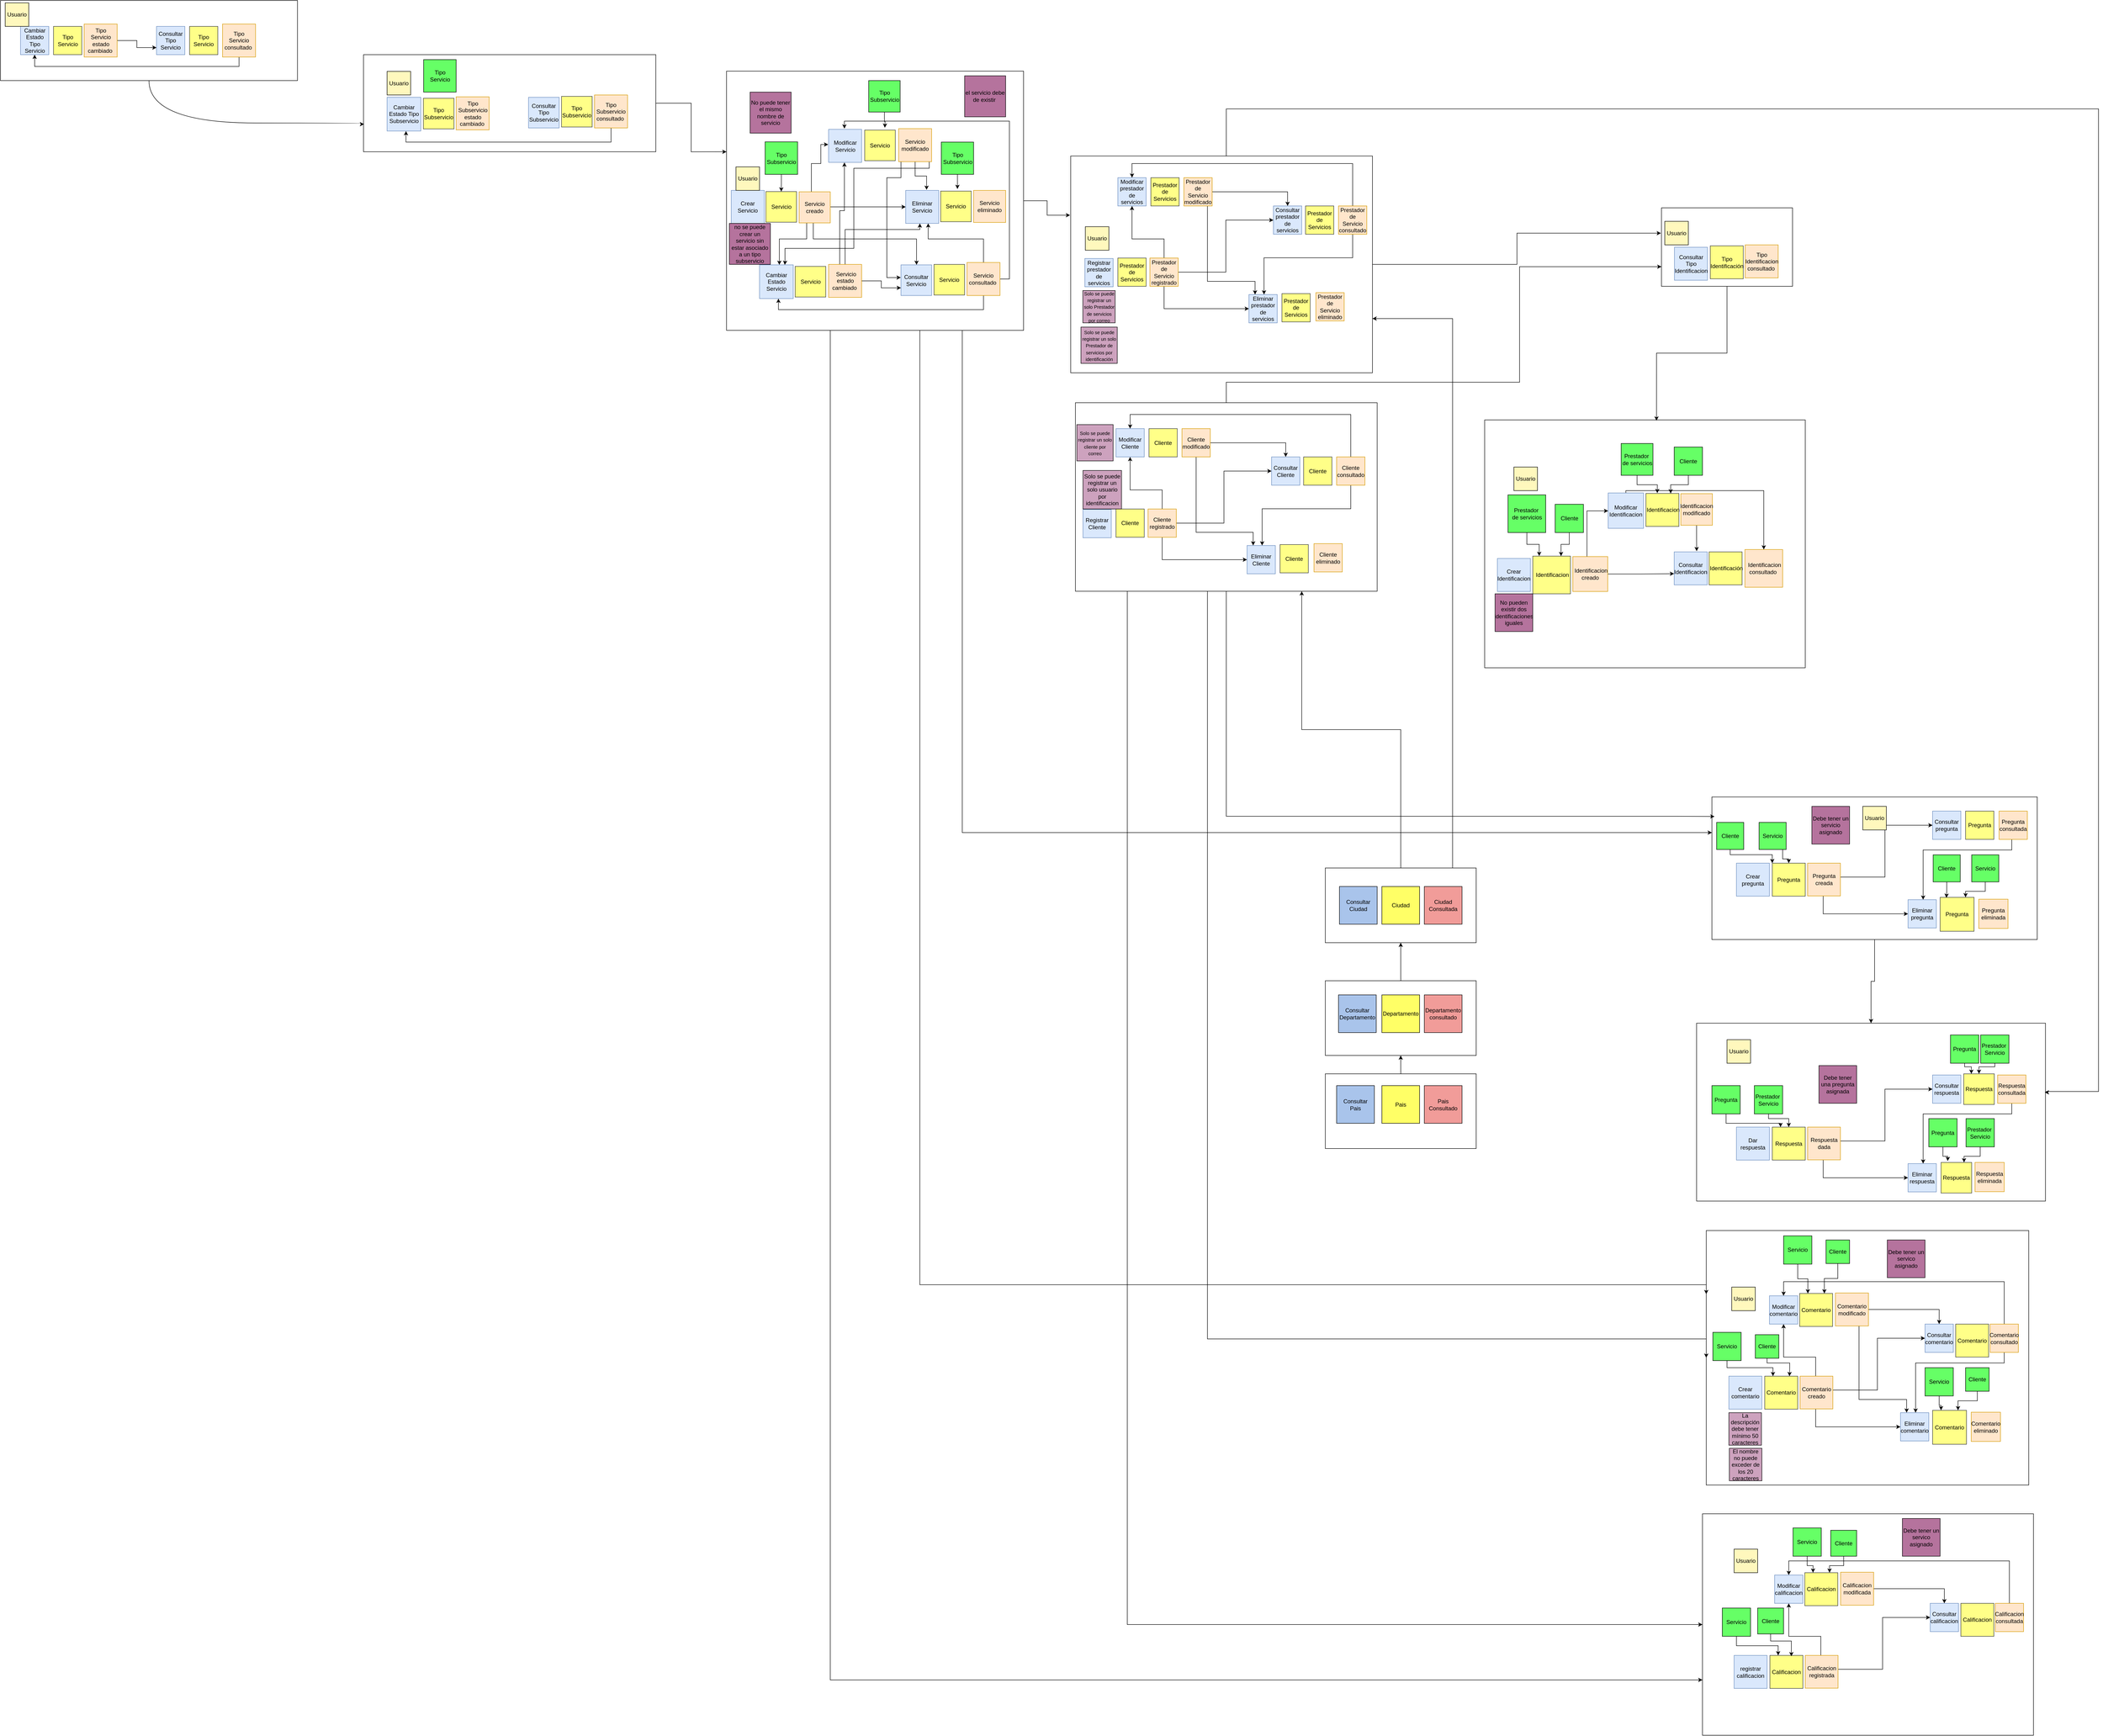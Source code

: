 <mxfile version="20.5.3" type="device"><diagram id="-Y3m5ooNXVty31zNaaM7" name="Página-1"><mxGraphModel dx="5768" dy="2224" grid="1" gridSize="10" guides="1" tooltips="1" connect="1" arrows="1" fold="1" page="1" pageScale="1" pageWidth="827" pageHeight="1169" math="0" shadow="0"><root><mxCell id="0"/><mxCell id="1" parent="0"/><mxCell id="Mb-ZuSxclDaPqT8CMn-W-9" value="Registrar prestador de servicios" style="whiteSpace=wrap;html=1;aspect=fixed;fillColor=#dae8fc;strokeColor=#6c8ebf;" parent="1" vertex="1"><mxGeometry x="-980" y="-612.5" width="60" height="60" as="geometry"/></mxCell><mxCell id="Mb-ZuSxclDaPqT8CMn-W-40" value="Prestador de Servicios" style="whiteSpace=wrap;html=1;aspect=fixed;fillColor=#ffff88;strokeColor=#36393d;" parent="1" vertex="1"><mxGeometry x="-910" y="-613.5" width="60" height="60" as="geometry"/></mxCell><mxCell id="Mb-ZuSxclDaPqT8CMn-W-153" style="edgeStyle=orthogonalEdgeStyle;rounded=0;orthogonalLoop=1;jettySize=auto;html=1;entryX=0.5;entryY=1;entryDx=0;entryDy=0;fontColor=#8BBA8A;" parent="1" source="Mb-ZuSxclDaPqT8CMn-W-47" target="Mb-ZuSxclDaPqT8CMn-W-150" edge="1"><mxGeometry relative="1" as="geometry"><Array as="points"><mxPoint x="-812" y="-654"/><mxPoint x="-880" y="-654"/></Array></mxGeometry></mxCell><mxCell id="Mb-ZuSxclDaPqT8CMn-W-154" style="edgeStyle=orthogonalEdgeStyle;rounded=0;orthogonalLoop=1;jettySize=auto;html=1;entryX=0;entryY=0.5;entryDx=0;entryDy=0;fontColor=#8BBA8A;" parent="1" source="Mb-ZuSxclDaPqT8CMn-W-47" target="Mb-ZuSxclDaPqT8CMn-W-151" edge="1"><mxGeometry relative="1" as="geometry"><Array as="points"><mxPoint x="-681" y="-584"/><mxPoint x="-681" y="-694"/></Array></mxGeometry></mxCell><mxCell id="Mb-ZuSxclDaPqT8CMn-W-155" style="edgeStyle=orthogonalEdgeStyle;rounded=0;orthogonalLoop=1;jettySize=auto;html=1;entryX=0;entryY=0.5;entryDx=0;entryDy=0;fontColor=#8BBA8A;" parent="1" source="Mb-ZuSxclDaPqT8CMn-W-47" target="Mb-ZuSxclDaPqT8CMn-W-152" edge="1"><mxGeometry relative="1" as="geometry"><Array as="points"><mxPoint x="-812" y="-506"/></Array></mxGeometry></mxCell><mxCell id="Mb-ZuSxclDaPqT8CMn-W-47" value="Prestador de Servicio registrado" style="whiteSpace=wrap;html=1;aspect=fixed;fillColor=#ffe6cc;strokeColor=#d79b00;" parent="1" vertex="1"><mxGeometry x="-842" y="-613.5" width="60" height="60" as="geometry"/></mxCell><mxCell id="Mb-ZuSxclDaPqT8CMn-W-72" style="edgeStyle=orthogonalEdgeStyle;rounded=0;orthogonalLoop=1;jettySize=auto;html=1;fontColor=#8BBA8A;entryX=0.5;entryY=1;entryDx=0;entryDy=0;" parent="1" source="Mb-ZuSxclDaPqT8CMn-W-51" target="Mb-ZuSxclDaPqT8CMn-W-60" edge="1"><mxGeometry relative="1" as="geometry"><mxPoint x="-3009" y="-1020.0" as="targetPoint"/><Array as="points"><mxPoint x="-2774" y="-1020"/><mxPoint x="-3207" y="-1020"/></Array></mxGeometry></mxCell><mxCell id="Mb-ZuSxclDaPqT8CMn-W-51" value="Tipo Servicio consultado&amp;nbsp;" style="whiteSpace=wrap;html=1;aspect=fixed;fillColor=#ffe6cc;strokeColor=#d79b00;" parent="1" vertex="1"><mxGeometry x="-2809" y="-1110" width="70" height="70" as="geometry"/></mxCell><mxCell id="Mb-ZuSxclDaPqT8CMn-W-68" style="edgeStyle=orthogonalEdgeStyle;rounded=0;orthogonalLoop=1;jettySize=auto;html=1;entryX=0;entryY=0.75;entryDx=0;entryDy=0;fontColor=#8BBA8A;" parent="1" source="Mb-ZuSxclDaPqT8CMn-W-52" target="Mb-ZuSxclDaPqT8CMn-W-59" edge="1"><mxGeometry relative="1" as="geometry"/></mxCell><mxCell id="Mb-ZuSxclDaPqT8CMn-W-52" value="Tipo Servicio estado cambiado&amp;nbsp;" style="whiteSpace=wrap;html=1;aspect=fixed;fillColor=#ffe6cc;strokeColor=#d79b00;" parent="1" vertex="1"><mxGeometry x="-3102.5" y="-1110" width="70" height="70" as="geometry"/></mxCell><mxCell id="Mb-ZuSxclDaPqT8CMn-W-55" value="Tipo Servicio" style="whiteSpace=wrap;html=1;aspect=fixed;fillColor=#ffff88;strokeColor=#36393d;" parent="1" vertex="1"><mxGeometry x="-2879" y="-1105" width="60" height="60" as="geometry"/></mxCell><mxCell id="Mb-ZuSxclDaPqT8CMn-W-56" value="Tipo Servicio" style="whiteSpace=wrap;html=1;aspect=fixed;fillColor=#ffff88;strokeColor=#36393d;" parent="1" vertex="1"><mxGeometry x="-3167.5" y="-1105" width="60" height="60" as="geometry"/></mxCell><mxCell id="Mb-ZuSxclDaPqT8CMn-W-59" value="Consultar Tipo Servicio" style="whiteSpace=wrap;html=1;aspect=fixed;fillColor=#dae8fc;strokeColor=#6c8ebf;" parent="1" vertex="1"><mxGeometry x="-2949" y="-1105" width="60" height="60" as="geometry"/></mxCell><mxCell id="Mb-ZuSxclDaPqT8CMn-W-60" value="Cambiar Estado Tipo Servicio" style="whiteSpace=wrap;html=1;aspect=fixed;fillColor=#dae8fc;strokeColor=#6c8ebf;" parent="1" vertex="1"><mxGeometry x="-3237.5" y="-1105" width="60" height="60" as="geometry"/></mxCell><mxCell id="mLS0Zi70yTn4LdL_OHLd-98" style="edgeStyle=orthogonalEdgeStyle;rounded=0;orthogonalLoop=1;jettySize=auto;html=1;entryX=0.002;entryY=0.716;entryDx=0;entryDy=0;curved=1;entryPerimeter=0;" parent="1" source="Mb-ZuSxclDaPqT8CMn-W-74" target="Mb-ZuSxclDaPqT8CMn-W-103" edge="1"><mxGeometry relative="1" as="geometry"><Array as="points"><mxPoint x="-2965" y="-900"/><mxPoint x="-2510" y="-900"/><mxPoint x="-2510" y="-897"/></Array></mxGeometry></mxCell><mxCell id="Mb-ZuSxclDaPqT8CMn-W-74" value="" style="rounded=0;whiteSpace=wrap;html=1;labelBackgroundColor=#030201;fillColor=none;" parent="1" vertex="1"><mxGeometry x="-3280" y="-1160" width="630" height="170" as="geometry"/></mxCell><mxCell id="Mb-ZuSxclDaPqT8CMn-W-88" style="edgeStyle=orthogonalEdgeStyle;rounded=0;orthogonalLoop=1;jettySize=auto;html=1;fontColor=#8BBA8A;entryX=0.561;entryY=1.002;entryDx=0;entryDy=0;entryPerimeter=0;" parent="1" source="Mb-ZuSxclDaPqT8CMn-W-90" target="Mb-ZuSxclDaPqT8CMn-W-102" edge="1"><mxGeometry relative="1" as="geometry"><mxPoint x="-2220" y="-869.5" as="targetPoint"/><Array as="points"><mxPoint x="-1985" y="-859.5"/><mxPoint x="-2420" y="-859.5"/></Array></mxGeometry></mxCell><mxCell id="Mb-ZuSxclDaPqT8CMn-W-90" value="Tipo Subservicio consultado&amp;nbsp;" style="whiteSpace=wrap;html=1;aspect=fixed;fillColor=#ffe6cc;strokeColor=#d79b00;" parent="1" vertex="1"><mxGeometry x="-2020" y="-959.5" width="70" height="70" as="geometry"/></mxCell><mxCell id="Mb-ZuSxclDaPqT8CMn-W-94" value="Tipo Subservicio estado cambiado&amp;nbsp;" style="whiteSpace=wrap;html=1;aspect=fixed;fillColor=#ffe6cc;strokeColor=#d79b00;" parent="1" vertex="1"><mxGeometry x="-2313.5" y="-955.5" width="70" height="70" as="geometry"/></mxCell><mxCell id="Mb-ZuSxclDaPqT8CMn-W-101" value="Consultar Tipo Subservicio" style="whiteSpace=wrap;html=1;aspect=fixed;fillColor=#dae8fc;strokeColor=#6c8ebf;" parent="1" vertex="1"><mxGeometry x="-2160" y="-954.5" width="65" height="65" as="geometry"/></mxCell><mxCell id="Mb-ZuSxclDaPqT8CMn-W-102" value="Cambiar Estado Tipo Subservicio" style="whiteSpace=wrap;html=1;aspect=fixed;fillColor=#dae8fc;strokeColor=#6c8ebf;" parent="1" vertex="1"><mxGeometry x="-2460" y="-954.5" width="71.5" height="71.5" as="geometry"/></mxCell><mxCell id="Mb-ZuSxclDaPqT8CMn-W-105" value="Tipo Subservicio" style="whiteSpace=wrap;html=1;aspect=fixed;fillColor=#ffff88;strokeColor=#36393d;" parent="1" vertex="1"><mxGeometry x="-2383" y="-952.5" width="65" height="65" as="geometry"/></mxCell><mxCell id="Mb-ZuSxclDaPqT8CMn-W-106" value="Tipo Subservicio" style="whiteSpace=wrap;html=1;aspect=fixed;fillColor=#ffff88;strokeColor=#36393d;" parent="1" vertex="1"><mxGeometry x="-2090" y="-956.5" width="65" height="65" as="geometry"/></mxCell><mxCell id="Mb-ZuSxclDaPqT8CMn-W-109" value="Crear Servicio&lt;span style=&quot;color: rgba(0, 0, 0, 0); font-family: monospace; font-size: 0px; text-align: start;&quot;&gt;%3CmxGraphModel%3E%3Croot%3E%3CmxCell%20id%3D%220%22%2F%3E%3CmxCell%20id%3D%221%22%20parent%3D%220%22%2F%3E%3CmxCell%20id%3D%222%22%20value%3D%22Tipo%20Servicio%22%20style%3D%22whiteSpace%3Dwrap%3Bhtml%3D1%3Baspect%3Dfixed%3BfillColor%3D%23ffff88%3BstrokeColor%3D%2336393d%3B%22%20vertex%3D%221%22%20parent%3D%221%22%3E%3CmxGeometry%20x%3D%22480%22%20y%3D%221045%22%20width%3D%2260%22%20height%3D%2260%22%20as%3D%22geometry%22%2F%3E%3C%2FmxCell%3E%3C%2Froot%3E%3C%2FmxGraphModel%3E&lt;/span&gt;" style="whiteSpace=wrap;html=1;aspect=fixed;fillColor=#dae8fc;strokeColor=#6c8ebf;" parent="1" vertex="1"><mxGeometry x="-1730" y="-757" width="70" height="70" as="geometry"/></mxCell><mxCell id="Mb-ZuSxclDaPqT8CMn-W-110" style="edgeStyle=orthogonalEdgeStyle;rounded=0;orthogonalLoop=1;jettySize=auto;html=1;entryX=-0.012;entryY=0.459;entryDx=0;entryDy=0;fontColor=#8BBA8A;entryPerimeter=0;" parent="1" source="Mb-ZuSxclDaPqT8CMn-W-114" target="Mb-ZuSxclDaPqT8CMn-W-129" edge="1"><mxGeometry relative="1" as="geometry"><Array as="points"><mxPoint x="-1560" y="-814"/><mxPoint x="-1540" y="-814"/><mxPoint x="-1540" y="-854"/></Array></mxGeometry></mxCell><mxCell id="Mb-ZuSxclDaPqT8CMn-W-111" style="edgeStyle=orthogonalEdgeStyle;rounded=0;orthogonalLoop=1;jettySize=auto;html=1;entryX=0;entryY=0.5;entryDx=0;entryDy=0;fontColor=#8BBA8A;" parent="1" source="Mb-ZuSxclDaPqT8CMn-W-114" target="Mb-ZuSxclDaPqT8CMn-W-130" edge="1"><mxGeometry relative="1" as="geometry"><Array as="points"><mxPoint x="-1360" y="-722"/><mxPoint x="-1360" y="-722"/></Array></mxGeometry></mxCell><mxCell id="Mb-ZuSxclDaPqT8CMn-W-112" style="edgeStyle=orthogonalEdgeStyle;rounded=0;orthogonalLoop=1;jettySize=auto;html=1;fontColor=#8BBA8A;" parent="1" source="Mb-ZuSxclDaPqT8CMn-W-114" target="Mb-ZuSxclDaPqT8CMn-W-132" edge="1"><mxGeometry relative="1" as="geometry"><Array as="points"><mxPoint x="-1570" y="-654"/><mxPoint x="-1628" y="-654"/></Array></mxGeometry></mxCell><mxCell id="Mb-ZuSxclDaPqT8CMn-W-113" style="edgeStyle=orthogonalEdgeStyle;rounded=0;orthogonalLoop=1;jettySize=auto;html=1;entryX=0.5;entryY=0;entryDx=0;entryDy=0;fontColor=#8BBA8A;" parent="1" source="Mb-ZuSxclDaPqT8CMn-W-114" target="Mb-ZuSxclDaPqT8CMn-W-131" edge="1"><mxGeometry relative="1" as="geometry"><Array as="points"><mxPoint x="-1556" y="-654"/><mxPoint x="-1337" y="-654"/><mxPoint x="-1337" y="-599"/></Array></mxGeometry></mxCell><mxCell id="Mb-ZuSxclDaPqT8CMn-W-114" value="Servicio creado" style="whiteSpace=wrap;html=1;aspect=fixed;fillColor=#ffe6cc;strokeColor=#d79b00;" parent="1" vertex="1"><mxGeometry x="-1586" y="-754" width="66" height="66" as="geometry"/></mxCell><mxCell id="Mb-ZuSxclDaPqT8CMn-W-115" style="edgeStyle=orthogonalEdgeStyle;rounded=0;orthogonalLoop=1;jettySize=auto;html=1;entryX=0.633;entryY=-0.017;entryDx=0;entryDy=0;entryPerimeter=0;fontColor=#8BBA8A;" parent="1" source="Mb-ZuSxclDaPqT8CMn-W-118" target="Mb-ZuSxclDaPqT8CMn-W-130" edge="1"><mxGeometry relative="1" as="geometry"/></mxCell><mxCell id="Mb-ZuSxclDaPqT8CMn-W-116" style="edgeStyle=orthogonalEdgeStyle;rounded=0;orthogonalLoop=1;jettySize=auto;html=1;entryX=-0.006;entryY=0.413;entryDx=0;entryDy=0;fontColor=#8BBA8A;entryPerimeter=0;" parent="1" source="Mb-ZuSxclDaPqT8CMn-W-118" target="Mb-ZuSxclDaPqT8CMn-W-131" edge="1"><mxGeometry relative="1" as="geometry"><Array as="points"><mxPoint x="-1370" y="-784"/><mxPoint x="-1400" y="-784"/><mxPoint x="-1400" y="-572"/><mxPoint x="-1380" y="-572"/></Array></mxGeometry></mxCell><mxCell id="Mb-ZuSxclDaPqT8CMn-W-117" style="edgeStyle=orthogonalEdgeStyle;rounded=0;orthogonalLoop=1;jettySize=auto;html=1;entryX=0.75;entryY=0;entryDx=0;entryDy=0;fontColor=#8BBA8A;exitX=1;exitY=0.5;exitDx=0;exitDy=0;" parent="1" source="Mb-ZuSxclDaPqT8CMn-W-118" target="Mb-ZuSxclDaPqT8CMn-W-132" edge="1"><mxGeometry relative="1" as="geometry"><Array as="points"><mxPoint x="-1310" y="-854"/><mxPoint x="-1310" y="-804"/><mxPoint x="-1470" y="-804"/><mxPoint x="-1470" y="-634"/><mxPoint x="-1616" y="-634"/><mxPoint x="-1616" y="-604"/><mxPoint x="-1616" y="-604"/></Array></mxGeometry></mxCell><mxCell id="Mb-ZuSxclDaPqT8CMn-W-118" value="Servicio modificado" style="whiteSpace=wrap;html=1;aspect=fixed;fillColor=#ffe6cc;strokeColor=#d79b00;" parent="1" vertex="1"><mxGeometry x="-1375" y="-888" width="70" height="70" as="geometry"/></mxCell><mxCell id="Mb-ZuSxclDaPqT8CMn-W-119" value="Servicio eliminado" style="whiteSpace=wrap;html=1;aspect=fixed;fillColor=#ffe6cc;strokeColor=#d79b00;" parent="1" vertex="1"><mxGeometry x="-1216" y="-757" width="68" height="68" as="geometry"/></mxCell><mxCell id="Mb-ZuSxclDaPqT8CMn-W-120" style="edgeStyle=orthogonalEdgeStyle;rounded=0;orthogonalLoop=1;jettySize=auto;html=1;entryX=0.682;entryY=0.998;entryDx=0;entryDy=0;entryPerimeter=0;fontColor=#8BBA8A;" parent="1" source="Mb-ZuSxclDaPqT8CMn-W-123" target="Mb-ZuSxclDaPqT8CMn-W-130" edge="1"><mxGeometry relative="1" as="geometry"><Array as="points"><mxPoint x="-1195" y="-654"/><mxPoint x="-1312" y="-654"/></Array></mxGeometry></mxCell><mxCell id="Mb-ZuSxclDaPqT8CMn-W-121" style="edgeStyle=orthogonalEdgeStyle;rounded=0;orthogonalLoop=1;jettySize=auto;html=1;fontColor=#8BBA8A;entryX=0.561;entryY=1.002;entryDx=0;entryDy=0;entryPerimeter=0;" parent="1" source="Mb-ZuSxclDaPqT8CMn-W-123" target="Mb-ZuSxclDaPqT8CMn-W-132" edge="1"><mxGeometry relative="1" as="geometry"><mxPoint x="-1430" y="-514.0" as="targetPoint"/><Array as="points"><mxPoint x="-1195" y="-504"/><mxPoint x="-1630" y="-504"/></Array></mxGeometry></mxCell><mxCell id="Mb-ZuSxclDaPqT8CMn-W-122" style="edgeStyle=orthogonalEdgeStyle;rounded=0;orthogonalLoop=1;jettySize=auto;html=1;fontColor=#8BBA8A;entryX=0.479;entryY=-0.023;entryDx=0;entryDy=0;entryPerimeter=0;" parent="1" source="Mb-ZuSxclDaPqT8CMn-W-123" target="Mb-ZuSxclDaPqT8CMn-W-129" edge="1"><mxGeometry relative="1" as="geometry"><mxPoint x="-1490" y="-894" as="targetPoint"/><Array as="points"><mxPoint x="-1140" y="-569"/><mxPoint x="-1140" y="-904"/><mxPoint x="-1490" y="-904"/></Array></mxGeometry></mxCell><mxCell id="Mb-ZuSxclDaPqT8CMn-W-123" value="Servicio consultado&amp;nbsp;" style="whiteSpace=wrap;html=1;aspect=fixed;fillColor=#ffe6cc;strokeColor=#d79b00;" parent="1" vertex="1"><mxGeometry x="-1230" y="-604" width="70" height="70" as="geometry"/></mxCell><mxCell id="Mb-ZuSxclDaPqT8CMn-W-124" style="edgeStyle=orthogonalEdgeStyle;rounded=0;orthogonalLoop=1;jettySize=auto;html=1;entryX=0;entryY=0.75;entryDx=0;entryDy=0;fontColor=#8BBA8A;" parent="1" source="Mb-ZuSxclDaPqT8CMn-W-127" target="Mb-ZuSxclDaPqT8CMn-W-131" edge="1"><mxGeometry relative="1" as="geometry"/></mxCell><mxCell id="Mb-ZuSxclDaPqT8CMn-W-125" style="edgeStyle=orthogonalEdgeStyle;rounded=0;orthogonalLoop=1;jettySize=auto;html=1;fontColor=#8BBA8A;" parent="1" source="Mb-ZuSxclDaPqT8CMn-W-127" target="Mb-ZuSxclDaPqT8CMn-W-130" edge="1"><mxGeometry relative="1" as="geometry"><mxPoint x="-1330" y="-694" as="targetPoint"/><Array as="points"><mxPoint x="-1489" y="-674"/><mxPoint x="-1330" y="-674"/></Array></mxGeometry></mxCell><mxCell id="Mb-ZuSxclDaPqT8CMn-W-126" style="edgeStyle=orthogonalEdgeStyle;rounded=0;orthogonalLoop=1;jettySize=auto;html=1;fontColor=#8BBA8A;entryX=0.479;entryY=1.004;entryDx=0;entryDy=0;entryPerimeter=0;" parent="1" source="Mb-ZuSxclDaPqT8CMn-W-127" target="Mb-ZuSxclDaPqT8CMn-W-129" edge="1"><mxGeometry relative="1" as="geometry"><mxPoint x="-1490" y="-814" as="targetPoint"/><Array as="points"><mxPoint x="-1500" y="-714"/><mxPoint x="-1490" y="-714"/></Array></mxGeometry></mxCell><mxCell id="Mb-ZuSxclDaPqT8CMn-W-127" value="&amp;nbsp;Servicio estado cambiado&amp;nbsp;" style="whiteSpace=wrap;html=1;aspect=fixed;fillColor=#ffe6cc;strokeColor=#d79b00;" parent="1" vertex="1"><mxGeometry x="-1523.5" y="-600" width="70" height="70" as="geometry"/></mxCell><mxCell id="Mb-ZuSxclDaPqT8CMn-W-128" value="Servicio" style="whiteSpace=wrap;html=1;aspect=fixed;fillColor=#ffff88;strokeColor=#36393d;" parent="1" vertex="1"><mxGeometry x="-1447" y="-885" width="65" height="65" as="geometry"/></mxCell><mxCell id="Mb-ZuSxclDaPqT8CMn-W-129" value="Modificar Servicio" style="whiteSpace=wrap;html=1;aspect=fixed;fillColor=#dae8fc;strokeColor=#6c8ebf;" parent="1" vertex="1"><mxGeometry x="-1523.5" y="-886.5" width="70" height="70" as="geometry"/></mxCell><mxCell id="Mb-ZuSxclDaPqT8CMn-W-130" value="Eliminar Servicio" style="whiteSpace=wrap;html=1;aspect=fixed;fillColor=#dae8fc;strokeColor=#6c8ebf;" parent="1" vertex="1"><mxGeometry x="-1360" y="-757" width="70" height="70" as="geometry"/></mxCell><mxCell id="Mb-ZuSxclDaPqT8CMn-W-131" value="Consultar Servicio" style="whiteSpace=wrap;html=1;aspect=fixed;fillColor=#dae8fc;strokeColor=#6c8ebf;" parent="1" vertex="1"><mxGeometry x="-1370" y="-599" width="65" height="65" as="geometry"/></mxCell><mxCell id="Mb-ZuSxclDaPqT8CMn-W-132" value="Cambiar Estado Servicio" style="whiteSpace=wrap;html=1;aspect=fixed;fillColor=#dae8fc;strokeColor=#6c8ebf;" parent="1" vertex="1"><mxGeometry x="-1670" y="-599" width="71.5" height="71.5" as="geometry"/></mxCell><mxCell id="mLS0Zi70yTn4LdL_OHLd-100" style="edgeStyle=orthogonalEdgeStyle;rounded=0;orthogonalLoop=1;jettySize=auto;html=1;entryX=-0.002;entryY=0.273;entryDx=0;entryDy=0;entryPerimeter=0;" parent="1" source="Mb-ZuSxclDaPqT8CMn-W-133" target="Mb-ZuSxclDaPqT8CMn-W-161" edge="1"><mxGeometry relative="1" as="geometry"/></mxCell><mxCell id="mLS0Zi70yTn4LdL_OHLd-106" style="edgeStyle=orthogonalEdgeStyle;rounded=0;orthogonalLoop=1;jettySize=auto;html=1;entryX=0;entryY=0.25;entryDx=0;entryDy=0;" parent="1" source="Mb-ZuSxclDaPqT8CMn-W-133" target="Mb-ZuSxclDaPqT8CMn-W-308" edge="1"><mxGeometry relative="1" as="geometry"><Array as="points"><mxPoint x="-1240" y="606"/></Array></mxGeometry></mxCell><mxCell id="mLS0Zi70yTn4LdL_OHLd-112" style="edgeStyle=orthogonalEdgeStyle;rounded=0;orthogonalLoop=1;jettySize=auto;html=1;entryX=0;entryY=0.25;entryDx=0;entryDy=0;" parent="1" source="Mb-ZuSxclDaPqT8CMn-W-133" target="Mb-ZuSxclDaPqT8CMn-W-266" edge="1"><mxGeometry relative="1" as="geometry"><Array as="points"><mxPoint x="-1330" y="1565"/></Array></mxGeometry></mxCell><mxCell id="mLS0Zi70yTn4LdL_OHLd-113" style="edgeStyle=orthogonalEdgeStyle;rounded=0;orthogonalLoop=1;jettySize=auto;html=1;entryX=0;entryY=0.75;entryDx=0;entryDy=0;" parent="1" source="Mb-ZuSxclDaPqT8CMn-W-133" target="Mb-ZuSxclDaPqT8CMn-W-287" edge="1"><mxGeometry relative="1" as="geometry"><Array as="points"><mxPoint x="-1520" y="2404"/></Array></mxGeometry></mxCell><mxCell id="Mb-ZuSxclDaPqT8CMn-W-133" value="" style="rounded=0;whiteSpace=wrap;html=1;labelBackgroundColor=#030201;fillColor=none;" parent="1" vertex="1"><mxGeometry x="-1740" y="-1010" width="630" height="550" as="geometry"/></mxCell><mxCell id="Mb-ZuSxclDaPqT8CMn-W-137" value="Servicio" style="whiteSpace=wrap;html=1;aspect=fixed;fillColor=#ffff88;strokeColor=#36393d;" parent="1" vertex="1"><mxGeometry x="-1286" y="-755.5" width="65" height="65" as="geometry"/></mxCell><mxCell id="Mb-ZuSxclDaPqT8CMn-W-138" value="Servicio" style="whiteSpace=wrap;html=1;aspect=fixed;fillColor=#ffff88;strokeColor=#36393d;" parent="1" vertex="1"><mxGeometry x="-1300" y="-600" width="65" height="65" as="geometry"/></mxCell><mxCell id="Mb-ZuSxclDaPqT8CMn-W-139" value="Servicio" style="whiteSpace=wrap;html=1;aspect=fixed;fillColor=#ffff88;strokeColor=#36393d;" parent="1" vertex="1"><mxGeometry x="-1594.5" y="-595.75" width="65" height="65" as="geometry"/></mxCell><mxCell id="Mb-ZuSxclDaPqT8CMn-W-140" value="Servicio" style="whiteSpace=wrap;html=1;aspect=fixed;fillColor=#ffff88;strokeColor=#36393d;" parent="1" vertex="1"><mxGeometry x="-1656.5" y="-754.5" width="65" height="65" as="geometry"/></mxCell><mxCell id="Mb-ZuSxclDaPqT8CMn-W-157" style="edgeStyle=orthogonalEdgeStyle;rounded=0;orthogonalLoop=1;jettySize=auto;html=1;entryX=0.5;entryY=0;entryDx=0;entryDy=0;fontColor=#8BBA8A;" parent="1" source="Mb-ZuSxclDaPqT8CMn-W-142" target="Mb-ZuSxclDaPqT8CMn-W-150" edge="1"><mxGeometry relative="1" as="geometry"><Array as="points"><mxPoint x="-412" y="-814"/><mxPoint x="-880" y="-814"/></Array></mxGeometry></mxCell><mxCell id="Mb-ZuSxclDaPqT8CMn-W-158" style="edgeStyle=orthogonalEdgeStyle;rounded=0;orthogonalLoop=1;jettySize=auto;html=1;fontColor=#8BBA8A;" parent="1" source="Mb-ZuSxclDaPqT8CMn-W-142" target="Mb-ZuSxclDaPqT8CMn-W-152" edge="1"><mxGeometry relative="1" as="geometry"><Array as="points"><mxPoint x="-412" y="-614"/><mxPoint x="-600" y="-614"/></Array></mxGeometry></mxCell><mxCell id="Mb-ZuSxclDaPqT8CMn-W-142" value="Prestador de Servicio consultado" style="whiteSpace=wrap;html=1;aspect=fixed;fillColor=#ffe6cc;strokeColor=#d79b00;" parent="1" vertex="1"><mxGeometry x="-442" y="-724" width="60" height="60" as="geometry"/></mxCell><mxCell id="Mb-ZuSxclDaPqT8CMn-W-143" value="Prestador de Servicio eliminado" style="whiteSpace=wrap;html=1;aspect=fixed;fillColor=#ffe6cc;strokeColor=#d79b00;" parent="1" vertex="1"><mxGeometry x="-490" y="-540" width="60" height="60" as="geometry"/></mxCell><mxCell id="Mb-ZuSxclDaPqT8CMn-W-159" style="edgeStyle=orthogonalEdgeStyle;rounded=0;orthogonalLoop=1;jettySize=auto;html=1;entryX=0.5;entryY=0;entryDx=0;entryDy=0;fontColor=#8BBA8A;" parent="1" source="Mb-ZuSxclDaPqT8CMn-W-144" target="Mb-ZuSxclDaPqT8CMn-W-151" edge="1"><mxGeometry relative="1" as="geometry"/></mxCell><mxCell id="Mb-ZuSxclDaPqT8CMn-W-160" style="edgeStyle=orthogonalEdgeStyle;rounded=0;orthogonalLoop=1;jettySize=auto;html=1;fontColor=#8BBA8A;" parent="1" source="Mb-ZuSxclDaPqT8CMn-W-144" target="Mb-ZuSxclDaPqT8CMn-W-152" edge="1"><mxGeometry relative="1" as="geometry"><Array as="points"><mxPoint x="-720" y="-564"/><mxPoint x="-619" y="-564"/></Array></mxGeometry></mxCell><mxCell id="Mb-ZuSxclDaPqT8CMn-W-144" value="Prestador de Servicio modificado" style="whiteSpace=wrap;html=1;aspect=fixed;fillColor=#ffe6cc;strokeColor=#d79b00;" parent="1" vertex="1"><mxGeometry x="-770" y="-784" width="60" height="60" as="geometry"/></mxCell><mxCell id="Mb-ZuSxclDaPqT8CMn-W-145" value="Prestador de Servicios" style="whiteSpace=wrap;html=1;aspect=fixed;fillColor=#ffff88;strokeColor=#36393d;" parent="1" vertex="1"><mxGeometry x="-562" y="-538" width="60" height="60" as="geometry"/></mxCell><mxCell id="Mb-ZuSxclDaPqT8CMn-W-146" value="Prestador de Servicios" style="whiteSpace=wrap;html=1;aspect=fixed;fillColor=#ffff88;strokeColor=#36393d;" parent="1" vertex="1"><mxGeometry x="-840" y="-784" width="60" height="60" as="geometry"/></mxCell><mxCell id="Mb-ZuSxclDaPqT8CMn-W-147" value="Prestador de Servicios" style="whiteSpace=wrap;html=1;aspect=fixed;fillColor=#ffff88;strokeColor=#36393d;" parent="1" vertex="1"><mxGeometry x="-512" y="-724" width="60" height="60" as="geometry"/></mxCell><mxCell id="Mb-ZuSxclDaPqT8CMn-W-150" value="Modificar prestador de servicios" style="whiteSpace=wrap;html=1;aspect=fixed;fillColor=#dae8fc;strokeColor=#6c8ebf;" parent="1" vertex="1"><mxGeometry x="-910" y="-784" width="60" height="60" as="geometry"/></mxCell><mxCell id="Mb-ZuSxclDaPqT8CMn-W-151" value="Consultar&lt;br&gt;prestador de servicios" style="whiteSpace=wrap;html=1;aspect=fixed;fillColor=#dae8fc;strokeColor=#6c8ebf;" parent="1" vertex="1"><mxGeometry x="-580" y="-724" width="60" height="60" as="geometry"/></mxCell><mxCell id="Mb-ZuSxclDaPqT8CMn-W-152" value="Eliminar&lt;br&gt;prestador de servicios" style="whiteSpace=wrap;html=1;aspect=fixed;fillColor=#dae8fc;strokeColor=#6c8ebf;" parent="1" vertex="1"><mxGeometry x="-632" y="-536" width="60" height="60" as="geometry"/></mxCell><mxCell id="mLS0Zi70yTn4LdL_OHLd-101" style="edgeStyle=orthogonalEdgeStyle;rounded=0;orthogonalLoop=1;jettySize=auto;html=1;entryX=-0.004;entryY=0.323;entryDx=0;entryDy=0;entryPerimeter=0;" parent="1" source="Mb-ZuSxclDaPqT8CMn-W-161" target="Mb-ZuSxclDaPqT8CMn-W-213" edge="1"><mxGeometry relative="1" as="geometry"/></mxCell><mxCell id="mLS0Zi70yTn4LdL_OHLd-109" style="edgeStyle=orthogonalEdgeStyle;rounded=0;orthogonalLoop=1;jettySize=auto;html=1;entryX=0.998;entryY=0.389;entryDx=0;entryDy=0;entryPerimeter=0;" parent="1" source="Mb-ZuSxclDaPqT8CMn-W-161" target="Mb-ZuSxclDaPqT8CMn-W-328" edge="1"><mxGeometry relative="1" as="geometry"><Array as="points"><mxPoint x="-680" y="-930"/><mxPoint x="1170" y="-930"/><mxPoint x="1170" y="1155"/><mxPoint x="1059" y="1155"/><mxPoint x="1059" y="1157"/></Array></mxGeometry></mxCell><mxCell id="Mb-ZuSxclDaPqT8CMn-W-161" value="" style="rounded=0;whiteSpace=wrap;html=1;labelBackgroundColor=#030201;fillColor=none;" parent="1" vertex="1"><mxGeometry x="-1010" y="-830" width="640" height="460" as="geometry"/></mxCell><mxCell id="Mb-ZuSxclDaPqT8CMn-W-165" value="Registrar Cliente" style="whiteSpace=wrap;html=1;aspect=fixed;fillColor=#dae8fc;strokeColor=#6c8ebf;" parent="1" vertex="1"><mxGeometry x="-984" y="-80" width="60" height="60" as="geometry"/></mxCell><mxCell id="Mb-ZuSxclDaPqT8CMn-W-166" value="Cliente" style="whiteSpace=wrap;html=1;aspect=fixed;fillColor=#ffff88;strokeColor=#36393d;" parent="1" vertex="1"><mxGeometry x="-914" y="-81" width="60" height="60" as="geometry"/></mxCell><mxCell id="Mb-ZuSxclDaPqT8CMn-W-167" style="edgeStyle=orthogonalEdgeStyle;rounded=0;orthogonalLoop=1;jettySize=auto;html=1;entryX=0.5;entryY=1;entryDx=0;entryDy=0;fontColor=#8BBA8A;" parent="1" source="Mb-ZuSxclDaPqT8CMn-W-170" target="Mb-ZuSxclDaPqT8CMn-W-181" edge="1"><mxGeometry relative="1" as="geometry"><Array as="points"><mxPoint x="-816" y="-121.5"/><mxPoint x="-884" y="-121.5"/></Array></mxGeometry></mxCell><mxCell id="Mb-ZuSxclDaPqT8CMn-W-168" style="edgeStyle=orthogonalEdgeStyle;rounded=0;orthogonalLoop=1;jettySize=auto;html=1;entryX=0;entryY=0.5;entryDx=0;entryDy=0;fontColor=#8BBA8A;" parent="1" source="Mb-ZuSxclDaPqT8CMn-W-170" target="Mb-ZuSxclDaPqT8CMn-W-182" edge="1"><mxGeometry relative="1" as="geometry"><Array as="points"><mxPoint x="-685" y="-51.5"/><mxPoint x="-685" y="-161.5"/></Array></mxGeometry></mxCell><mxCell id="Mb-ZuSxclDaPqT8CMn-W-169" style="edgeStyle=orthogonalEdgeStyle;rounded=0;orthogonalLoop=1;jettySize=auto;html=1;entryX=0;entryY=0.5;entryDx=0;entryDy=0;fontColor=#8BBA8A;" parent="1" source="Mb-ZuSxclDaPqT8CMn-W-170" target="Mb-ZuSxclDaPqT8CMn-W-183" edge="1"><mxGeometry relative="1" as="geometry"><Array as="points"><mxPoint x="-816" y="26.5"/></Array></mxGeometry></mxCell><mxCell id="Mb-ZuSxclDaPqT8CMn-W-170" value="Cliente registrado" style="whiteSpace=wrap;html=1;aspect=fixed;fillColor=#ffe6cc;strokeColor=#d79b00;" parent="1" vertex="1"><mxGeometry x="-846" y="-81" width="60" height="60" as="geometry"/></mxCell><mxCell id="Mb-ZuSxclDaPqT8CMn-W-171" style="edgeStyle=orthogonalEdgeStyle;rounded=0;orthogonalLoop=1;jettySize=auto;html=1;entryX=0.5;entryY=0;entryDx=0;entryDy=0;fontColor=#8BBA8A;" parent="1" source="Mb-ZuSxclDaPqT8CMn-W-173" target="Mb-ZuSxclDaPqT8CMn-W-181" edge="1"><mxGeometry relative="1" as="geometry"><Array as="points"><mxPoint x="-416" y="-281.5"/><mxPoint x="-884" y="-281.5"/></Array></mxGeometry></mxCell><mxCell id="Mb-ZuSxclDaPqT8CMn-W-172" style="edgeStyle=orthogonalEdgeStyle;rounded=0;orthogonalLoop=1;jettySize=auto;html=1;fontColor=#8BBA8A;" parent="1" source="Mb-ZuSxclDaPqT8CMn-W-173" target="Mb-ZuSxclDaPqT8CMn-W-183" edge="1"><mxGeometry relative="1" as="geometry"><Array as="points"><mxPoint x="-416" y="-81.5"/><mxPoint x="-604" y="-81.5"/></Array></mxGeometry></mxCell><mxCell id="Mb-ZuSxclDaPqT8CMn-W-173" value="Cliente consultado" style="whiteSpace=wrap;html=1;aspect=fixed;fillColor=#ffe6cc;strokeColor=#d79b00;" parent="1" vertex="1"><mxGeometry x="-446" y="-191.5" width="60" height="60" as="geometry"/></mxCell><mxCell id="Mb-ZuSxclDaPqT8CMn-W-174" value="Cliente eliminado" style="whiteSpace=wrap;html=1;aspect=fixed;fillColor=#ffe6cc;strokeColor=#d79b00;" parent="1" vertex="1"><mxGeometry x="-494" y="-7.5" width="60" height="60" as="geometry"/></mxCell><mxCell id="Mb-ZuSxclDaPqT8CMn-W-175" style="edgeStyle=orthogonalEdgeStyle;rounded=0;orthogonalLoop=1;jettySize=auto;html=1;entryX=0.5;entryY=0;entryDx=0;entryDy=0;fontColor=#8BBA8A;" parent="1" source="Mb-ZuSxclDaPqT8CMn-W-177" target="Mb-ZuSxclDaPqT8CMn-W-182" edge="1"><mxGeometry relative="1" as="geometry"/></mxCell><mxCell id="Mb-ZuSxclDaPqT8CMn-W-176" style="edgeStyle=orthogonalEdgeStyle;rounded=0;orthogonalLoop=1;jettySize=auto;html=1;fontColor=#8BBA8A;" parent="1" source="Mb-ZuSxclDaPqT8CMn-W-177" target="Mb-ZuSxclDaPqT8CMn-W-183" edge="1"><mxGeometry relative="1" as="geometry"><Array as="points"><mxPoint x="-744" y="-31.5"/><mxPoint x="-623" y="-31.5"/></Array></mxGeometry></mxCell><mxCell id="Mb-ZuSxclDaPqT8CMn-W-177" value="Cliente modificado" style="whiteSpace=wrap;html=1;aspect=fixed;fillColor=#ffe6cc;strokeColor=#d79b00;" parent="1" vertex="1"><mxGeometry x="-774" y="-251.5" width="60" height="60" as="geometry"/></mxCell><mxCell id="Mb-ZuSxclDaPqT8CMn-W-178" value="Cliente" style="whiteSpace=wrap;html=1;aspect=fixed;fillColor=#ffff88;strokeColor=#36393d;" parent="1" vertex="1"><mxGeometry x="-566" y="-5.5" width="60" height="60" as="geometry"/></mxCell><mxCell id="Mb-ZuSxclDaPqT8CMn-W-179" value="Cliente" style="whiteSpace=wrap;html=1;aspect=fixed;fillColor=#ffff88;strokeColor=#36393d;" parent="1" vertex="1"><mxGeometry x="-844" y="-251.5" width="60" height="60" as="geometry"/></mxCell><mxCell id="Mb-ZuSxclDaPqT8CMn-W-180" value="Cliente" style="whiteSpace=wrap;html=1;aspect=fixed;fillColor=#ffff88;strokeColor=#36393d;" parent="1" vertex="1"><mxGeometry x="-516" y="-191.5" width="60" height="60" as="geometry"/></mxCell><mxCell id="Mb-ZuSxclDaPqT8CMn-W-181" value="Modificar Cliente" style="whiteSpace=wrap;html=1;aspect=fixed;fillColor=#dae8fc;strokeColor=#6c8ebf;" parent="1" vertex="1"><mxGeometry x="-914" y="-251.5" width="60" height="60" as="geometry"/></mxCell><mxCell id="Mb-ZuSxclDaPqT8CMn-W-182" value="Consultar&lt;br&gt;Cliente" style="whiteSpace=wrap;html=1;aspect=fixed;fillColor=#dae8fc;strokeColor=#6c8ebf;" parent="1" vertex="1"><mxGeometry x="-584" y="-191.5" width="60" height="60" as="geometry"/></mxCell><mxCell id="Mb-ZuSxclDaPqT8CMn-W-183" value="Eliminar&lt;br&gt;Cliente" style="whiteSpace=wrap;html=1;aspect=fixed;fillColor=#dae8fc;strokeColor=#6c8ebf;" parent="1" vertex="1"><mxGeometry x="-636" y="-3.5" width="60" height="60" as="geometry"/></mxCell><mxCell id="mLS0Zi70yTn4LdL_OHLd-103" style="edgeStyle=orthogonalEdgeStyle;rounded=0;orthogonalLoop=1;jettySize=auto;html=1;entryX=0;entryY=0.75;entryDx=0;entryDy=0;" parent="1" source="Mb-ZuSxclDaPqT8CMn-W-184" target="Mb-ZuSxclDaPqT8CMn-W-213" edge="1"><mxGeometry relative="1" as="geometry"><Array as="points"><mxPoint x="-680" y="-350"/><mxPoint x="-58" y="-350"/><mxPoint x="-58" y="-595"/></Array></mxGeometry></mxCell><mxCell id="mLS0Zi70yTn4LdL_OHLd-105" style="edgeStyle=orthogonalEdgeStyle;rounded=0;orthogonalLoop=1;jettySize=auto;html=1;entryX=0.008;entryY=0.137;entryDx=0;entryDy=0;entryPerimeter=0;" parent="1" source="Mb-ZuSxclDaPqT8CMn-W-184" target="Mb-ZuSxclDaPqT8CMn-W-308" edge="1"><mxGeometry relative="1" as="geometry"><Array as="points"><mxPoint x="-680" y="571"/><mxPoint x="270" y="571"/></Array></mxGeometry></mxCell><mxCell id="mLS0Zi70yTn4LdL_OHLd-110" style="edgeStyle=orthogonalEdgeStyle;rounded=0;orthogonalLoop=1;jettySize=auto;html=1;entryX=0;entryY=0.5;entryDx=0;entryDy=0;" parent="1" source="Mb-ZuSxclDaPqT8CMn-W-184" target="Mb-ZuSxclDaPqT8CMn-W-266" edge="1"><mxGeometry relative="1" as="geometry"><Array as="points"><mxPoint x="-720" y="1680"/></Array></mxGeometry></mxCell><mxCell id="mLS0Zi70yTn4LdL_OHLd-111" style="edgeStyle=orthogonalEdgeStyle;rounded=0;orthogonalLoop=1;jettySize=auto;html=1;entryX=0;entryY=0.5;entryDx=0;entryDy=0;" parent="1" source="Mb-ZuSxclDaPqT8CMn-W-184" target="Mb-ZuSxclDaPqT8CMn-W-287" edge="1"><mxGeometry relative="1" as="geometry"><Array as="points"><mxPoint x="-890" y="2286"/></Array></mxGeometry></mxCell><mxCell id="Mb-ZuSxclDaPqT8CMn-W-184" value="" style="rounded=0;whiteSpace=wrap;html=1;labelBackgroundColor=#030201;fillColor=none;" parent="1" vertex="1"><mxGeometry x="-1000" y="-306.5" width="640" height="400" as="geometry"/></mxCell><mxCell id="Mb-ZuSxclDaPqT8CMn-W-200" value="Tipo Identificacion consultado&amp;nbsp;" style="whiteSpace=wrap;html=1;aspect=fixed;fillColor=#ffe6cc;strokeColor=#d79b00;" parent="1" vertex="1"><mxGeometry x="420.5" y="-641.38" width="70" height="70" as="geometry"/></mxCell><mxCell id="Mb-ZuSxclDaPqT8CMn-W-211" value="Consultar Tipo Identificacion" style="whiteSpace=wrap;html=1;aspect=fixed;fillColor=#dae8fc;strokeColor=#6c8ebf;" parent="1" vertex="1"><mxGeometry x="270.5" y="-636.38" width="70" height="70" as="geometry"/></mxCell><mxCell id="mLS0Zi70yTn4LdL_OHLd-102" style="edgeStyle=orthogonalEdgeStyle;rounded=0;orthogonalLoop=1;jettySize=auto;html=1;entryX=0.536;entryY=0.003;entryDx=0;entryDy=0;entryPerimeter=0;" parent="1" source="Mb-ZuSxclDaPqT8CMn-W-213" target="Mb-ZuSxclDaPqT8CMn-W-246" edge="1"><mxGeometry relative="1" as="geometry"/></mxCell><mxCell id="Mb-ZuSxclDaPqT8CMn-W-213" value="" style="rounded=0;whiteSpace=wrap;html=1;labelBackgroundColor=#030201;fillColor=none;" parent="1" vertex="1"><mxGeometry x="243" y="-720" width="278" height="166.5" as="geometry"/></mxCell><mxCell id="Mb-ZuSxclDaPqT8CMn-W-214" value="Tipo Identificación" style="whiteSpace=wrap;html=1;aspect=fixed;fillColor=#ffff88;strokeColor=#36393d;" parent="1" vertex="1"><mxGeometry x="346.5" y="-639.38" width="70" height="70" as="geometry"/></mxCell><mxCell id="Mb-ZuSxclDaPqT8CMn-W-216" value="Crear Identificacion&lt;span style=&quot;color: rgba(0, 0, 0, 0); font-family: monospace; font-size: 0px; text-align: start;&quot;&gt;%3CmxGraphModel%3E%3Croot%3E%3CmxCell%20id%3D%220%22%2F%3E%3CmxCell%20id%3D%221%22%20parent%3D%220%22%2F%3E%3CmxCell%20id%3D%222%22%20value%3D%22Tipo%20Servicio%22%20style%3D%22whiteSpace%3Dwrap%3Bhtml%3D1%3Baspect%3Dfixed%3BfillColor%3D%23ffff88%3BstrokeColor%3D%2336393d%3B%22%20vertex%3D%221%22%20parent%3D%221%22%3E%3CmxGeometry%20x%3D%22480%22%20y%3D%221045%22%20width%3D%2260%22%20height%3D%2260%22%20as%3D%22geometry%22%2F%3E%3C%2FmxCell%3E%3C%2Froot%3E%3C%2FmxGraphModel%3E&lt;/span&gt;" style="whiteSpace=wrap;html=1;aspect=fixed;fillColor=#dae8fc;strokeColor=#6c8ebf;" parent="1" vertex="1"><mxGeometry x="-105" y="24" width="70" height="70" as="geometry"/></mxCell><mxCell id="Mb-ZuSxclDaPqT8CMn-W-217" value="&amp;nbsp;Identificacion" style="whiteSpace=wrap;html=1;aspect=fixed;fillColor=#ffff88;strokeColor=#36393d;" parent="1" vertex="1"><mxGeometry x="-30" y="19" width="80" height="80" as="geometry"/></mxCell><mxCell id="Mb-ZuSxclDaPqT8CMn-W-218" style="edgeStyle=orthogonalEdgeStyle;rounded=0;orthogonalLoop=1;jettySize=auto;html=1;entryX=0;entryY=0.5;entryDx=0;entryDy=0;fontColor=#8BBA8A;" parent="1" source="Mb-ZuSxclDaPqT8CMn-W-222" target="Mb-ZuSxclDaPqT8CMn-W-238" edge="1"><mxGeometry relative="1" as="geometry"><Array as="points"><mxPoint x="85" y="-77"/><mxPoint x="130" y="-77"/></Array></mxGeometry></mxCell><mxCell id="3iloQjaURFw43m7b8OGU-3" style="edgeStyle=orthogonalEdgeStyle;rounded=0;orthogonalLoop=1;jettySize=auto;html=1;entryX=-0.002;entryY=0.662;entryDx=0;entryDy=0;entryPerimeter=0;" parent="1" source="Mb-ZuSxclDaPqT8CMn-W-222" target="Mb-ZuSxclDaPqT8CMn-W-240" edge="1"><mxGeometry relative="1" as="geometry"/></mxCell><mxCell id="Mb-ZuSxclDaPqT8CMn-W-222" value="&amp;nbsp;Identificacion creado" style="whiteSpace=wrap;html=1;aspect=fixed;fillColor=#ffe6cc;strokeColor=#d79b00;" parent="1" vertex="1"><mxGeometry x="55" y="20" width="74" height="74" as="geometry"/></mxCell><mxCell id="3iloQjaURFw43m7b8OGU-1" style="edgeStyle=orthogonalEdgeStyle;rounded=0;orthogonalLoop=1;jettySize=auto;html=1;entryX=0.681;entryY=-0.021;entryDx=0;entryDy=0;entryPerimeter=0;" parent="1" source="Mb-ZuSxclDaPqT8CMn-W-226" target="Mb-ZuSxclDaPqT8CMn-W-240" edge="1"><mxGeometry relative="1" as="geometry"/></mxCell><mxCell id="Mb-ZuSxclDaPqT8CMn-W-226" value="Identificacion modificado" style="whiteSpace=wrap;html=1;aspect=fixed;fillColor=#ffe6cc;strokeColor=#d79b00;" parent="1" vertex="1"><mxGeometry x="284" y="-113.5" width="67" height="67" as="geometry"/></mxCell><mxCell id="Mb-ZuSxclDaPqT8CMn-W-231" value="&amp;nbsp;Identificacion consultado&amp;nbsp;" style="whiteSpace=wrap;html=1;aspect=fixed;fillColor=#ffe6cc;strokeColor=#d79b00;" parent="1" vertex="1"><mxGeometry x="420" y="5" width="80" height="80" as="geometry"/></mxCell><mxCell id="Mb-ZuSxclDaPqT8CMn-W-237" value="&amp;nbsp;Identificacion" style="whiteSpace=wrap;html=1;aspect=fixed;fillColor=#ffff88;strokeColor=#36393d;" parent="1" vertex="1"><mxGeometry x="210" y="-114" width="70" height="70" as="geometry"/></mxCell><mxCell id="3iloQjaURFw43m7b8OGU-2" style="edgeStyle=orthogonalEdgeStyle;rounded=0;orthogonalLoop=1;jettySize=auto;html=1;" parent="1" source="Mb-ZuSxclDaPqT8CMn-W-238" target="Mb-ZuSxclDaPqT8CMn-W-231" edge="1"><mxGeometry relative="1" as="geometry"><Array as="points"><mxPoint x="168" y="-120"/><mxPoint x="460" y="-120"/></Array></mxGeometry></mxCell><mxCell id="Mb-ZuSxclDaPqT8CMn-W-238" value="Modificar Identificacion" style="whiteSpace=wrap;html=1;aspect=fixed;fillColor=#dae8fc;strokeColor=#6c8ebf;" parent="1" vertex="1"><mxGeometry x="130" y="-115" width="75" height="75" as="geometry"/></mxCell><mxCell id="Mb-ZuSxclDaPqT8CMn-W-240" value="Consultar Identificacion" style="whiteSpace=wrap;html=1;aspect=fixed;fillColor=#dae8fc;strokeColor=#6c8ebf;" parent="1" vertex="1"><mxGeometry x="270" y="10" width="70" height="70" as="geometry"/></mxCell><mxCell id="Mb-ZuSxclDaPqT8CMn-W-243" value="&amp;nbsp;Identificación" style="whiteSpace=wrap;html=1;aspect=fixed;fillColor=#ffff88;strokeColor=#36393d;" parent="1" vertex="1"><mxGeometry x="344" y="10" width="70" height="70" as="geometry"/></mxCell><mxCell id="Mb-ZuSxclDaPqT8CMn-W-246" value="" style="rounded=0;whiteSpace=wrap;html=1;labelBackgroundColor=#030201;fillColor=none;" parent="1" vertex="1"><mxGeometry x="-132" y="-270" width="680" height="526" as="geometry"/></mxCell><mxCell id="Mb-ZuSxclDaPqT8CMn-W-247" value="Crear comentario" style="whiteSpace=wrap;html=1;aspect=fixed;fillColor=#dae8fc;strokeColor=#6c8ebf;" parent="1" vertex="1"><mxGeometry x="386" y="1759" width="70" height="70" as="geometry"/></mxCell><mxCell id="Mb-ZuSxclDaPqT8CMn-W-248" value="Comentario" style="whiteSpace=wrap;html=1;aspect=fixed;fillColor=#ffff88;strokeColor=#36393d;" parent="1" vertex="1"><mxGeometry x="462" y="1759" width="70" height="70" as="geometry"/></mxCell><mxCell id="Mb-ZuSxclDaPqT8CMn-W-249" style="edgeStyle=orthogonalEdgeStyle;rounded=0;orthogonalLoop=1;jettySize=auto;html=1;entryX=0.5;entryY=1;entryDx=0;entryDy=0;fontColor=#8BBA8A;" parent="1" source="Mb-ZuSxclDaPqT8CMn-W-252" target="Mb-ZuSxclDaPqT8CMn-W-263" edge="1"><mxGeometry relative="1" as="geometry"><Array as="points"><mxPoint x="570" y="1718.5"/><mxPoint x="502" y="1718.5"/></Array></mxGeometry></mxCell><mxCell id="Mb-ZuSxclDaPqT8CMn-W-250" style="edgeStyle=orthogonalEdgeStyle;rounded=0;orthogonalLoop=1;jettySize=auto;html=1;entryX=0;entryY=0.5;entryDx=0;entryDy=0;fontColor=#8BBA8A;" parent="1" source="Mb-ZuSxclDaPqT8CMn-W-252" target="Mb-ZuSxclDaPqT8CMn-W-264" edge="1"><mxGeometry relative="1" as="geometry"><Array as="points"><mxPoint x="701" y="1788.5"/><mxPoint x="701" y="1678.5"/></Array></mxGeometry></mxCell><mxCell id="Mb-ZuSxclDaPqT8CMn-W-251" style="edgeStyle=orthogonalEdgeStyle;rounded=0;orthogonalLoop=1;jettySize=auto;html=1;entryX=0;entryY=0.5;entryDx=0;entryDy=0;fontColor=#8BBA8A;" parent="1" source="Mb-ZuSxclDaPqT8CMn-W-252" target="Mb-ZuSxclDaPqT8CMn-W-265" edge="1"><mxGeometry relative="1" as="geometry"><Array as="points"><mxPoint x="570" y="1866.5"/></Array></mxGeometry></mxCell><mxCell id="Mb-ZuSxclDaPqT8CMn-W-252" value="Comentario creado" style="whiteSpace=wrap;html=1;aspect=fixed;fillColor=#ffe6cc;strokeColor=#d79b00;" parent="1" vertex="1"><mxGeometry x="537" y="1759" width="69.5" height="69.5" as="geometry"/></mxCell><mxCell id="Mb-ZuSxclDaPqT8CMn-W-253" style="edgeStyle=orthogonalEdgeStyle;rounded=0;orthogonalLoop=1;jettySize=auto;html=1;entryX=0.5;entryY=0;entryDx=0;entryDy=0;fontColor=#8BBA8A;" parent="1" source="Mb-ZuSxclDaPqT8CMn-W-255" target="Mb-ZuSxclDaPqT8CMn-W-263" edge="1"><mxGeometry relative="1" as="geometry"><Array as="points"><mxPoint x="970" y="1558.5"/><mxPoint x="502" y="1558.5"/></Array></mxGeometry></mxCell><mxCell id="Mb-ZuSxclDaPqT8CMn-W-254" style="edgeStyle=orthogonalEdgeStyle;rounded=0;orthogonalLoop=1;jettySize=auto;html=1;fontColor=#8BBA8A;" parent="1" source="Mb-ZuSxclDaPqT8CMn-W-255" target="Mb-ZuSxclDaPqT8CMn-W-265" edge="1"><mxGeometry relative="1" as="geometry"><Array as="points"><mxPoint x="970" y="1731"/><mxPoint x="782" y="1731"/></Array></mxGeometry></mxCell><mxCell id="Mb-ZuSxclDaPqT8CMn-W-255" value="Comentario consultado" style="whiteSpace=wrap;html=1;aspect=fixed;fillColor=#ffe6cc;strokeColor=#d79b00;" parent="1" vertex="1"><mxGeometry x="940" y="1648.5" width="60" height="60" as="geometry"/></mxCell><mxCell id="Mb-ZuSxclDaPqT8CMn-W-256" value="Comentario eliminado" style="whiteSpace=wrap;html=1;aspect=fixed;fillColor=#ffe6cc;strokeColor=#d79b00;" parent="1" vertex="1"><mxGeometry x="900" y="1835.5" width="62" height="62" as="geometry"/></mxCell><mxCell id="Mb-ZuSxclDaPqT8CMn-W-257" style="edgeStyle=orthogonalEdgeStyle;rounded=0;orthogonalLoop=1;jettySize=auto;html=1;entryX=0.5;entryY=0;entryDx=0;entryDy=0;fontColor=#8BBA8A;" parent="1" source="Mb-ZuSxclDaPqT8CMn-W-259" target="Mb-ZuSxclDaPqT8CMn-W-264" edge="1"><mxGeometry relative="1" as="geometry"/></mxCell><mxCell id="Mb-ZuSxclDaPqT8CMn-W-258" style="edgeStyle=orthogonalEdgeStyle;rounded=0;orthogonalLoop=1;jettySize=auto;html=1;fontColor=#8BBA8A;" parent="1" source="Mb-ZuSxclDaPqT8CMn-W-259" target="Mb-ZuSxclDaPqT8CMn-W-265" edge="1"><mxGeometry relative="1" as="geometry"><Array as="points"><mxPoint x="662" y="1808.5"/><mxPoint x="763" y="1808.5"/></Array></mxGeometry></mxCell><mxCell id="Mb-ZuSxclDaPqT8CMn-W-259" value="Comentario modificado" style="whiteSpace=wrap;html=1;aspect=fixed;fillColor=#ffe6cc;strokeColor=#d79b00;" parent="1" vertex="1"><mxGeometry x="612" y="1582.5" width="70" height="70" as="geometry"/></mxCell><mxCell id="Mb-ZuSxclDaPqT8CMn-W-260" value="Comentario" style="whiteSpace=wrap;html=1;aspect=fixed;fillColor=#ffff88;strokeColor=#36393d;" parent="1" vertex="1"><mxGeometry x="818" y="1831.5" width="72" height="72" as="geometry"/></mxCell><mxCell id="Mb-ZuSxclDaPqT8CMn-W-261" value="Comentario" style="whiteSpace=wrap;html=1;aspect=fixed;fillColor=#ffff88;strokeColor=#36393d;" parent="1" vertex="1"><mxGeometry x="536" y="1583.5" width="70" height="70" as="geometry"/></mxCell><mxCell id="Mb-ZuSxclDaPqT8CMn-W-262" value="Comentario" style="whiteSpace=wrap;html=1;aspect=fixed;fillColor=#ffff88;strokeColor=#36393d;" parent="1" vertex="1"><mxGeometry x="867" y="1648.5" width="70" height="70" as="geometry"/></mxCell><mxCell id="Mb-ZuSxclDaPqT8CMn-W-263" value="Modificar&lt;br&gt;comentario" style="whiteSpace=wrap;html=1;aspect=fixed;fillColor=#dae8fc;strokeColor=#6c8ebf;" parent="1" vertex="1"><mxGeometry x="472" y="1588.5" width="60" height="60" as="geometry"/></mxCell><mxCell id="Mb-ZuSxclDaPqT8CMn-W-264" value="Consultar&lt;br&gt;comentario" style="whiteSpace=wrap;html=1;aspect=fixed;fillColor=#dae8fc;strokeColor=#6c8ebf;" parent="1" vertex="1"><mxGeometry x="802" y="1648.5" width="60" height="60" as="geometry"/></mxCell><mxCell id="Mb-ZuSxclDaPqT8CMn-W-265" value="Eliminar&lt;br&gt;comentario" style="whiteSpace=wrap;html=1;aspect=fixed;fillColor=#dae8fc;strokeColor=#6c8ebf;" parent="1" vertex="1"><mxGeometry x="750" y="1836.5" width="60" height="60" as="geometry"/></mxCell><mxCell id="Mb-ZuSxclDaPqT8CMn-W-266" value="" style="rounded=0;whiteSpace=wrap;html=1;labelBackgroundColor=#030201;fillColor=none;" parent="1" vertex="1"><mxGeometry x="338" y="1450" width="684" height="540" as="geometry"/></mxCell><mxCell id="Mb-ZuSxclDaPqT8CMn-W-268" value="registrar calificacion" style="whiteSpace=wrap;html=1;aspect=fixed;fillColor=#dae8fc;strokeColor=#6c8ebf;" parent="1" vertex="1"><mxGeometry x="397" y="2351.5" width="70" height="70" as="geometry"/></mxCell><mxCell id="Mb-ZuSxclDaPqT8CMn-W-269" value="Calificacion" style="whiteSpace=wrap;html=1;aspect=fixed;fillColor=#ffff88;strokeColor=#36393d;" parent="1" vertex="1"><mxGeometry x="473" y="2351.5" width="70" height="70" as="geometry"/></mxCell><mxCell id="Mb-ZuSxclDaPqT8CMn-W-270" style="edgeStyle=orthogonalEdgeStyle;rounded=0;orthogonalLoop=1;jettySize=auto;html=1;entryX=0.5;entryY=1;entryDx=0;entryDy=0;fontColor=#8BBA8A;" parent="1" source="Mb-ZuSxclDaPqT8CMn-W-273" target="Mb-ZuSxclDaPqT8CMn-W-284" edge="1"><mxGeometry relative="1" as="geometry"><Array as="points"><mxPoint x="581" y="2311"/><mxPoint x="513" y="2311"/></Array></mxGeometry></mxCell><mxCell id="Mb-ZuSxclDaPqT8CMn-W-271" style="edgeStyle=orthogonalEdgeStyle;rounded=0;orthogonalLoop=1;jettySize=auto;html=1;entryX=0;entryY=0.5;entryDx=0;entryDy=0;fontColor=#8BBA8A;" parent="1" source="Mb-ZuSxclDaPqT8CMn-W-273" target="Mb-ZuSxclDaPqT8CMn-W-285" edge="1"><mxGeometry relative="1" as="geometry"><Array as="points"><mxPoint x="712" y="2381"/><mxPoint x="712" y="2271"/></Array></mxGeometry></mxCell><mxCell id="Mb-ZuSxclDaPqT8CMn-W-273" value="Calificacion registrada" style="whiteSpace=wrap;html=1;aspect=fixed;fillColor=#ffe6cc;strokeColor=#d79b00;" parent="1" vertex="1"><mxGeometry x="548" y="2351.5" width="69.5" height="69.5" as="geometry"/></mxCell><mxCell id="Mb-ZuSxclDaPqT8CMn-W-274" style="edgeStyle=orthogonalEdgeStyle;rounded=0;orthogonalLoop=1;jettySize=auto;html=1;entryX=0.5;entryY=0;entryDx=0;entryDy=0;fontColor=#8BBA8A;" parent="1" source="Mb-ZuSxclDaPqT8CMn-W-276" target="Mb-ZuSxclDaPqT8CMn-W-284" edge="1"><mxGeometry relative="1" as="geometry"><Array as="points"><mxPoint x="981" y="2151"/><mxPoint x="513" y="2151"/></Array></mxGeometry></mxCell><mxCell id="Mb-ZuSxclDaPqT8CMn-W-276" value="Calificacion consultada" style="whiteSpace=wrap;html=1;aspect=fixed;fillColor=#ffe6cc;strokeColor=#d79b00;" parent="1" vertex="1"><mxGeometry x="951" y="2241" width="60" height="60" as="geometry"/></mxCell><mxCell id="Mb-ZuSxclDaPqT8CMn-W-278" style="edgeStyle=orthogonalEdgeStyle;rounded=0;orthogonalLoop=1;jettySize=auto;html=1;entryX=0.5;entryY=0;entryDx=0;entryDy=0;fontColor=#8BBA8A;" parent="1" source="Mb-ZuSxclDaPqT8CMn-W-280" target="Mb-ZuSxclDaPqT8CMn-W-285" edge="1"><mxGeometry relative="1" as="geometry"/></mxCell><mxCell id="Mb-ZuSxclDaPqT8CMn-W-280" value="Calificacion modificada" style="whiteSpace=wrap;html=1;aspect=fixed;fillColor=#ffe6cc;strokeColor=#d79b00;" parent="1" vertex="1"><mxGeometry x="623" y="2175" width="70" height="70" as="geometry"/></mxCell><mxCell id="Mb-ZuSxclDaPqT8CMn-W-282" value="Calificacion" style="whiteSpace=wrap;html=1;aspect=fixed;fillColor=#ffff88;strokeColor=#36393d;" parent="1" vertex="1"><mxGeometry x="547" y="2176" width="70" height="70" as="geometry"/></mxCell><mxCell id="Mb-ZuSxclDaPqT8CMn-W-283" value="Calificacion" style="whiteSpace=wrap;html=1;aspect=fixed;fillColor=#ffff88;strokeColor=#36393d;" parent="1" vertex="1"><mxGeometry x="878" y="2241" width="70" height="70" as="geometry"/></mxCell><mxCell id="Mb-ZuSxclDaPqT8CMn-W-284" value="Modificar&lt;br&gt;calificacion" style="whiteSpace=wrap;html=1;aspect=fixed;fillColor=#dae8fc;strokeColor=#6c8ebf;" parent="1" vertex="1"><mxGeometry x="483" y="2181" width="60" height="60" as="geometry"/></mxCell><mxCell id="Mb-ZuSxclDaPqT8CMn-W-285" value="Consultar&lt;br&gt;calificacion" style="whiteSpace=wrap;html=1;aspect=fixed;fillColor=#dae8fc;strokeColor=#6c8ebf;" parent="1" vertex="1"><mxGeometry x="813" y="2241" width="60" height="60" as="geometry"/></mxCell><mxCell id="Mb-ZuSxclDaPqT8CMn-W-287" value="" style="rounded=0;whiteSpace=wrap;html=1;labelBackgroundColor=#030201;fillColor=none;" parent="1" vertex="1"><mxGeometry x="330" y="2051" width="702" height="470" as="geometry"/></mxCell><mxCell id="Mb-ZuSxclDaPqT8CMn-W-289" value="Crear pregunta" style="whiteSpace=wrap;html=1;aspect=fixed;fillColor=#dae8fc;strokeColor=#6c8ebf;" parent="1" vertex="1"><mxGeometry x="402" y="670.5" width="70" height="70" as="geometry"/></mxCell><mxCell id="Mb-ZuSxclDaPqT8CMn-W-290" value="Pregunta" style="whiteSpace=wrap;html=1;aspect=fixed;fillColor=#ffff88;strokeColor=#36393d;" parent="1" vertex="1"><mxGeometry x="478" y="670.5" width="70" height="70" as="geometry"/></mxCell><mxCell id="Mb-ZuSxclDaPqT8CMn-W-292" style="edgeStyle=orthogonalEdgeStyle;rounded=0;orthogonalLoop=1;jettySize=auto;html=1;entryX=0;entryY=0.5;entryDx=0;entryDy=0;fontColor=#8BBA8A;" parent="1" source="Mb-ZuSxclDaPqT8CMn-W-294" target="Mb-ZuSxclDaPqT8CMn-W-306" edge="1"><mxGeometry relative="1" as="geometry"><Array as="points"><mxPoint x="717" y="700"/><mxPoint x="717" y="590"/></Array></mxGeometry></mxCell><mxCell id="Mb-ZuSxclDaPqT8CMn-W-293" style="edgeStyle=orthogonalEdgeStyle;rounded=0;orthogonalLoop=1;jettySize=auto;html=1;entryX=0;entryY=0.5;entryDx=0;entryDy=0;fontColor=#8BBA8A;" parent="1" source="Mb-ZuSxclDaPqT8CMn-W-294" target="Mb-ZuSxclDaPqT8CMn-W-307" edge="1"><mxGeometry relative="1" as="geometry"><Array as="points"><mxPoint x="586" y="778"/></Array></mxGeometry></mxCell><mxCell id="Mb-ZuSxclDaPqT8CMn-W-294" value="Pregunta creada" style="whiteSpace=wrap;html=1;aspect=fixed;fillColor=#ffe6cc;strokeColor=#d79b00;" parent="1" vertex="1"><mxGeometry x="553" y="670.5" width="69.5" height="69.5" as="geometry"/></mxCell><mxCell id="Mb-ZuSxclDaPqT8CMn-W-296" style="edgeStyle=orthogonalEdgeStyle;rounded=0;orthogonalLoop=1;jettySize=auto;html=1;fontColor=#8BBA8A;" parent="1" source="Mb-ZuSxclDaPqT8CMn-W-297" target="Mb-ZuSxclDaPqT8CMn-W-307" edge="1"><mxGeometry relative="1" as="geometry"><Array as="points"><mxPoint x="986" y="642.5"/><mxPoint x="798" y="642.5"/></Array></mxGeometry></mxCell><mxCell id="Mb-ZuSxclDaPqT8CMn-W-297" value="Pregunta consultada" style="whiteSpace=wrap;html=1;aspect=fixed;fillColor=#ffe6cc;strokeColor=#d79b00;" parent="1" vertex="1"><mxGeometry x="959" y="560" width="60" height="60" as="geometry"/></mxCell><mxCell id="Mb-ZuSxclDaPqT8CMn-W-298" value="Pregunta eliminada" style="whiteSpace=wrap;html=1;aspect=fixed;fillColor=#ffe6cc;strokeColor=#d79b00;" parent="1" vertex="1"><mxGeometry x="916" y="747" width="62" height="62" as="geometry"/></mxCell><mxCell id="Mb-ZuSxclDaPqT8CMn-W-302" value="Pregunta" style="whiteSpace=wrap;html=1;aspect=fixed;fillColor=#ffff88;strokeColor=#36393d;" parent="1" vertex="1"><mxGeometry x="834" y="743" width="72" height="72" as="geometry"/></mxCell><mxCell id="Mb-ZuSxclDaPqT8CMn-W-304" value="Pregunta" style="whiteSpace=wrap;html=1;aspect=fixed;fillColor=#ffff88;strokeColor=#36393d;" parent="1" vertex="1"><mxGeometry x="888" y="560" width="60" height="60" as="geometry"/></mxCell><mxCell id="Mb-ZuSxclDaPqT8CMn-W-306" value="Consultar&lt;br&gt;pregunta" style="whiteSpace=wrap;html=1;aspect=fixed;fillColor=#dae8fc;strokeColor=#6c8ebf;" parent="1" vertex="1"><mxGeometry x="818" y="560" width="60" height="60" as="geometry"/></mxCell><mxCell id="Mb-ZuSxclDaPqT8CMn-W-307" value="Eliminar&lt;br&gt;pregunta" style="whiteSpace=wrap;html=1;aspect=fixed;fillColor=#dae8fc;strokeColor=#6c8ebf;" parent="1" vertex="1"><mxGeometry x="766" y="748" width="60" height="60" as="geometry"/></mxCell><mxCell id="mLS0Zi70yTn4LdL_OHLd-108" style="edgeStyle=orthogonalEdgeStyle;rounded=0;orthogonalLoop=1;jettySize=auto;html=1;entryX=0.5;entryY=0;entryDx=0;entryDy=0;" parent="1" source="Mb-ZuSxclDaPqT8CMn-W-308" target="Mb-ZuSxclDaPqT8CMn-W-328" edge="1"><mxGeometry relative="1" as="geometry"><mxPoint x="695" y="910" as="targetPoint"/></mxGeometry></mxCell><mxCell id="Mb-ZuSxclDaPqT8CMn-W-308" value="" style="rounded=0;whiteSpace=wrap;html=1;labelBackgroundColor=#030201;fillColor=none;" parent="1" vertex="1"><mxGeometry x="350" y="530" width="690" height="302.5" as="geometry"/></mxCell><mxCell id="Mb-ZuSxclDaPqT8CMn-W-309" value="Dar respuesta" style="whiteSpace=wrap;html=1;aspect=fixed;fillColor=#dae8fc;strokeColor=#6c8ebf;" parent="1" vertex="1"><mxGeometry x="402" y="1230.5" width="70" height="70" as="geometry"/></mxCell><mxCell id="Mb-ZuSxclDaPqT8CMn-W-310" value="Respuesta" style="whiteSpace=wrap;html=1;aspect=fixed;fillColor=#ffff88;strokeColor=#36393d;" parent="1" vertex="1"><mxGeometry x="478" y="1230.5" width="70" height="70" as="geometry"/></mxCell><mxCell id="Mb-ZuSxclDaPqT8CMn-W-312" style="edgeStyle=orthogonalEdgeStyle;rounded=0;orthogonalLoop=1;jettySize=auto;html=1;entryX=0;entryY=0.5;entryDx=0;entryDy=0;fontColor=#8BBA8A;" parent="1" source="Mb-ZuSxclDaPqT8CMn-W-314" target="Mb-ZuSxclDaPqT8CMn-W-326" edge="1"><mxGeometry relative="1" as="geometry"><Array as="points"><mxPoint x="717" y="1260"/><mxPoint x="717" y="1150"/></Array></mxGeometry></mxCell><mxCell id="Mb-ZuSxclDaPqT8CMn-W-313" style="edgeStyle=orthogonalEdgeStyle;rounded=0;orthogonalLoop=1;jettySize=auto;html=1;entryX=0;entryY=0.5;entryDx=0;entryDy=0;fontColor=#8BBA8A;" parent="1" source="Mb-ZuSxclDaPqT8CMn-W-314" target="Mb-ZuSxclDaPqT8CMn-W-327" edge="1"><mxGeometry relative="1" as="geometry"><Array as="points"><mxPoint x="586" y="1338"/></Array></mxGeometry></mxCell><mxCell id="Mb-ZuSxclDaPqT8CMn-W-314" value="Respuesta dada" style="whiteSpace=wrap;html=1;aspect=fixed;fillColor=#ffe6cc;strokeColor=#d79b00;" parent="1" vertex="1"><mxGeometry x="553" y="1230.5" width="69.5" height="69.5" as="geometry"/></mxCell><mxCell id="Mb-ZuSxclDaPqT8CMn-W-316" style="edgeStyle=orthogonalEdgeStyle;rounded=0;orthogonalLoop=1;jettySize=auto;html=1;fontColor=#8BBA8A;" parent="1" source="Mb-ZuSxclDaPqT8CMn-W-317" target="Mb-ZuSxclDaPqT8CMn-W-327" edge="1"><mxGeometry relative="1" as="geometry"><Array as="points"><mxPoint x="986" y="1202.5"/><mxPoint x="798" y="1202.5"/></Array></mxGeometry></mxCell><mxCell id="Mb-ZuSxclDaPqT8CMn-W-317" value="Respuesta consultada" style="whiteSpace=wrap;html=1;aspect=fixed;fillColor=#ffe6cc;strokeColor=#d79b00;" parent="1" vertex="1"><mxGeometry x="956" y="1120" width="60" height="60" as="geometry"/></mxCell><mxCell id="Mb-ZuSxclDaPqT8CMn-W-318" value="Respuesta eliminada" style="whiteSpace=wrap;html=1;aspect=fixed;fillColor=#ffe6cc;strokeColor=#d79b00;" parent="1" vertex="1"><mxGeometry x="908" y="1305.5" width="62" height="62" as="geometry"/></mxCell><mxCell id="Mb-ZuSxclDaPqT8CMn-W-322" value="Respuesta" style="whiteSpace=wrap;html=1;aspect=fixed;fillColor=#ffff88;strokeColor=#36393d;" parent="1" vertex="1"><mxGeometry x="836" y="1305.5" width="65" height="65" as="geometry"/></mxCell><mxCell id="Mb-ZuSxclDaPqT8CMn-W-324" value="Respuesta" style="whiteSpace=wrap;html=1;aspect=fixed;fillColor=#ffff88;strokeColor=#36393d;" parent="1" vertex="1"><mxGeometry x="884" y="1117.5" width="65" height="65" as="geometry"/></mxCell><mxCell id="Mb-ZuSxclDaPqT8CMn-W-326" value="Consultar&lt;br&gt;respuesta" style="whiteSpace=wrap;html=1;aspect=fixed;fillColor=#dae8fc;strokeColor=#6c8ebf;" parent="1" vertex="1"><mxGeometry x="818" y="1120" width="60" height="60" as="geometry"/></mxCell><mxCell id="Mb-ZuSxclDaPqT8CMn-W-327" value="Eliminar&lt;br&gt;respuesta" style="whiteSpace=wrap;html=1;aspect=fixed;fillColor=#dae8fc;strokeColor=#6c8ebf;" parent="1" vertex="1"><mxGeometry x="766" y="1308" width="60" height="60" as="geometry"/></mxCell><mxCell id="Mb-ZuSxclDaPqT8CMn-W-328" value="" style="rounded=0;whiteSpace=wrap;html=1;labelBackgroundColor=#030201;fillColor=none;" parent="1" vertex="1"><mxGeometry x="317.5" y="1010" width="740" height="377.5" as="geometry"/></mxCell><mxCell id="mLS0Zi70yTn4LdL_OHLd-99" style="edgeStyle=orthogonalEdgeStyle;rounded=0;orthogonalLoop=1;jettySize=auto;html=1;entryX=0;entryY=0.311;entryDx=0;entryDy=0;entryPerimeter=0;" parent="1" source="Mb-ZuSxclDaPqT8CMn-W-103" target="Mb-ZuSxclDaPqT8CMn-W-133" edge="1"><mxGeometry relative="1" as="geometry"/></mxCell><mxCell id="Mb-ZuSxclDaPqT8CMn-W-103" value="" style="rounded=0;whiteSpace=wrap;html=1;labelBackgroundColor=#030201;fillColor=none;" parent="1" vertex="1"><mxGeometry x="-2510" y="-1045" width="620" height="206" as="geometry"/></mxCell><mxCell id="mLS0Zi70yTn4LdL_OHLd-21" style="edgeStyle=orthogonalEdgeStyle;rounded=0;orthogonalLoop=1;jettySize=auto;html=1;entryX=0.5;entryY=0;entryDx=0;entryDy=0;" parent="1" source="mLS0Zi70yTn4LdL_OHLd-20" target="Mb-ZuSxclDaPqT8CMn-W-140" edge="1"><mxGeometry relative="1" as="geometry"/></mxCell><mxCell id="mLS0Zi70yTn4LdL_OHLd-20" value="Tipo Subservicio" style="whiteSpace=wrap;html=1;aspect=fixed;fillColor=#66FF66;" parent="1" vertex="1"><mxGeometry x="-1658.25" y="-860" width="69" height="69" as="geometry"/></mxCell><mxCell id="mLS0Zi70yTn4LdL_OHLd-24" style="edgeStyle=orthogonalEdgeStyle;rounded=0;orthogonalLoop=1;jettySize=auto;html=1;" parent="1" source="mLS0Zi70yTn4LdL_OHLd-22" edge="1"><mxGeometry relative="1" as="geometry"><mxPoint x="-1404.25" y="-890" as="targetPoint"/></mxGeometry></mxCell><mxCell id="mLS0Zi70yTn4LdL_OHLd-22" value="Tipo Subservicio" style="whiteSpace=wrap;html=1;aspect=fixed;fillColor=#66FF66;" parent="1" vertex="1"><mxGeometry x="-1438.5" y="-990" width="66.75" height="66.75" as="geometry"/></mxCell><mxCell id="mLS0Zi70yTn4LdL_OHLd-25" style="edgeStyle=orthogonalEdgeStyle;rounded=0;orthogonalLoop=1;jettySize=auto;html=1;" parent="1" source="mLS0Zi70yTn4LdL_OHLd-23" edge="1"><mxGeometry relative="1" as="geometry"><mxPoint x="-1250.25" y="-760" as="targetPoint"/></mxGeometry></mxCell><mxCell id="mLS0Zi70yTn4LdL_OHLd-23" value="Tipo Subservicio" style="whiteSpace=wrap;html=1;aspect=fixed;fillColor=#66FF66;" parent="1" vertex="1"><mxGeometry x="-1284.5" y="-859.5" width="68.5" height="68.5" as="geometry"/></mxCell><mxCell id="mLS0Zi70yTn4LdL_OHLd-30" style="edgeStyle=orthogonalEdgeStyle;rounded=0;orthogonalLoop=1;jettySize=auto;html=1;entryX=0.171;entryY=-0.004;entryDx=0;entryDy=0;entryPerimeter=0;" parent="1" source="mLS0Zi70yTn4LdL_OHLd-28" target="Mb-ZuSxclDaPqT8CMn-W-217" edge="1"><mxGeometry relative="1" as="geometry"/></mxCell><mxCell id="mLS0Zi70yTn4LdL_OHLd-28" value="Prestador&amp;nbsp;&lt;br&gt;de servicios" style="whiteSpace=wrap;html=1;aspect=fixed;fillColor=#66FF66;" parent="1" vertex="1"><mxGeometry x="-82.5" y="-111" width="80" height="80" as="geometry"/></mxCell><mxCell id="mLS0Zi70yTn4LdL_OHLd-31" style="edgeStyle=orthogonalEdgeStyle;rounded=0;orthogonalLoop=1;jettySize=auto;html=1;entryX=0.75;entryY=0;entryDx=0;entryDy=0;" parent="1" source="mLS0Zi70yTn4LdL_OHLd-29" target="Mb-ZuSxclDaPqT8CMn-W-217" edge="1"><mxGeometry relative="1" as="geometry"/></mxCell><mxCell id="mLS0Zi70yTn4LdL_OHLd-29" value="Cliente" style="whiteSpace=wrap;html=1;aspect=fixed;fillColor=#66FF66;" parent="1" vertex="1"><mxGeometry x="17.5" y="-91" width="60" height="60" as="geometry"/></mxCell><mxCell id="mLS0Zi70yTn4LdL_OHLd-34" style="edgeStyle=orthogonalEdgeStyle;rounded=0;orthogonalLoop=1;jettySize=auto;html=1;entryX=0.345;entryY=-0.01;entryDx=0;entryDy=0;entryPerimeter=0;" parent="1" source="mLS0Zi70yTn4LdL_OHLd-32" target="Mb-ZuSxclDaPqT8CMn-W-237" edge="1"><mxGeometry relative="1" as="geometry"/></mxCell><mxCell id="mLS0Zi70yTn4LdL_OHLd-32" value="Prestador&amp;nbsp;&lt;br&gt;de servicios" style="whiteSpace=wrap;html=1;aspect=fixed;fillColor=#66FF66;" parent="1" vertex="1"><mxGeometry x="157.5" y="-220" width="67.5" height="67.5" as="geometry"/></mxCell><mxCell id="mLS0Zi70yTn4LdL_OHLd-35" style="edgeStyle=orthogonalEdgeStyle;rounded=0;orthogonalLoop=1;jettySize=auto;html=1;entryX=0.75;entryY=0;entryDx=0;entryDy=0;" parent="1" source="mLS0Zi70yTn4LdL_OHLd-33" target="Mb-ZuSxclDaPqT8CMn-W-237" edge="1"><mxGeometry relative="1" as="geometry"/></mxCell><mxCell id="mLS0Zi70yTn4LdL_OHLd-33" value="Cliente" style="whiteSpace=wrap;html=1;aspect=fixed;fillColor=#66FF66;" parent="1" vertex="1"><mxGeometry x="270" y="-212.5" width="60" height="60" as="geometry"/></mxCell><mxCell id="mLS0Zi70yTn4LdL_OHLd-44" style="edgeStyle=orthogonalEdgeStyle;rounded=0;orthogonalLoop=1;jettySize=auto;html=1;entryX=0;entryY=0;entryDx=0;entryDy=0;" parent="1" source="mLS0Zi70yTn4LdL_OHLd-40" target="Mb-ZuSxclDaPqT8CMn-W-290" edge="1"><mxGeometry relative="1" as="geometry"><Array as="points"><mxPoint x="389" y="652.5"/><mxPoint x="478" y="652.5"/></Array></mxGeometry></mxCell><mxCell id="mLS0Zi70yTn4LdL_OHLd-40" value="Cliente" style="whiteSpace=wrap;html=1;aspect=fixed;fillColor=#66FF66;" parent="1" vertex="1"><mxGeometry x="360" y="584" width="57.5" height="57.5" as="geometry"/></mxCell><mxCell id="mLS0Zi70yTn4LdL_OHLd-43" style="edgeStyle=orthogonalEdgeStyle;rounded=0;orthogonalLoop=1;jettySize=auto;html=1;entryX=0.5;entryY=0;entryDx=0;entryDy=0;" parent="1" source="mLS0Zi70yTn4LdL_OHLd-42" target="Mb-ZuSxclDaPqT8CMn-W-290" edge="1"><mxGeometry relative="1" as="geometry"><Array as="points"><mxPoint x="500" y="661.5"/><mxPoint x="513" y="661.5"/></Array></mxGeometry></mxCell><mxCell id="mLS0Zi70yTn4LdL_OHLd-42" value="Servicio" style="whiteSpace=wrap;html=1;aspect=fixed;fillColor=#66FF66;" parent="1" vertex="1"><mxGeometry x="450" y="584" width="57.5" height="57.5" as="geometry"/></mxCell><mxCell id="mLS0Zi70yTn4LdL_OHLd-52" style="edgeStyle=orthogonalEdgeStyle;rounded=0;orthogonalLoop=1;jettySize=auto;html=1;entryX=0.185;entryY=0.014;entryDx=0;entryDy=0;entryPerimeter=0;" parent="1" source="mLS0Zi70yTn4LdL_OHLd-49" target="Mb-ZuSxclDaPqT8CMn-W-302" edge="1"><mxGeometry relative="1" as="geometry"/></mxCell><mxCell id="mLS0Zi70yTn4LdL_OHLd-49" value="Cliente" style="whiteSpace=wrap;html=1;aspect=fixed;fillColor=#66FF66;" parent="1" vertex="1"><mxGeometry x="819.25" y="652.75" width="57.5" height="57.5" as="geometry"/></mxCell><mxCell id="mLS0Zi70yTn4LdL_OHLd-53" style="edgeStyle=orthogonalEdgeStyle;rounded=0;orthogonalLoop=1;jettySize=auto;html=1;entryX=0.75;entryY=0;entryDx=0;entryDy=0;" parent="1" source="mLS0Zi70yTn4LdL_OHLd-50" target="Mb-ZuSxclDaPqT8CMn-W-302" edge="1"><mxGeometry relative="1" as="geometry"/></mxCell><mxCell id="mLS0Zi70yTn4LdL_OHLd-50" value="Servicio" style="whiteSpace=wrap;html=1;aspect=fixed;fillColor=#66FF66;" parent="1" vertex="1"><mxGeometry x="901" y="652.75" width="57.5" height="57.5" as="geometry"/></mxCell><mxCell id="mLS0Zi70yTn4LdL_OHLd-59" style="edgeStyle=orthogonalEdgeStyle;rounded=0;orthogonalLoop=1;jettySize=auto;html=1;entryX=0.25;entryY=0;entryDx=0;entryDy=0;" parent="1" source="mLS0Zi70yTn4LdL_OHLd-57" target="Mb-ZuSxclDaPqT8CMn-W-310" edge="1"><mxGeometry relative="1" as="geometry"><Array as="points"><mxPoint x="380" y="1222.5"/><mxPoint x="495" y="1222.5"/></Array></mxGeometry></mxCell><mxCell id="mLS0Zi70yTn4LdL_OHLd-57" value="Pregunta" style="whiteSpace=wrap;html=1;aspect=fixed;fillColor=#66FF66;" parent="1" vertex="1"><mxGeometry x="350" y="1142.5" width="60" height="60" as="geometry"/></mxCell><mxCell id="mLS0Zi70yTn4LdL_OHLd-60" style="edgeStyle=orthogonalEdgeStyle;rounded=0;orthogonalLoop=1;jettySize=auto;html=1;entryX=0.5;entryY=0;entryDx=0;entryDy=0;" parent="1" source="mLS0Zi70yTn4LdL_OHLd-58" target="Mb-ZuSxclDaPqT8CMn-W-310" edge="1"><mxGeometry relative="1" as="geometry"><Array as="points"><mxPoint x="470" y="1212.5"/><mxPoint x="513" y="1212.5"/></Array></mxGeometry></mxCell><mxCell id="mLS0Zi70yTn4LdL_OHLd-58" value="Prestador&amp;nbsp;&lt;br&gt;Servicio" style="whiteSpace=wrap;html=1;aspect=fixed;fillColor=#66FF66;" parent="1" vertex="1"><mxGeometry x="440" y="1142.5" width="60" height="60" as="geometry"/></mxCell><mxCell id="mLS0Zi70yTn4LdL_OHLd-67" style="edgeStyle=orthogonalEdgeStyle;rounded=0;orthogonalLoop=1;jettySize=auto;html=1;entryX=0.25;entryY=0;entryDx=0;entryDy=0;" parent="1" source="mLS0Zi70yTn4LdL_OHLd-65" target="Mb-ZuSxclDaPqT8CMn-W-324" edge="1"><mxGeometry relative="1" as="geometry"><Array as="points"><mxPoint x="886" y="1102.5"/><mxPoint x="900" y="1102.5"/></Array></mxGeometry></mxCell><mxCell id="mLS0Zi70yTn4LdL_OHLd-65" value="Pregunta" style="whiteSpace=wrap;html=1;aspect=fixed;fillColor=#66FF66;" parent="1" vertex="1"><mxGeometry x="856" y="1035" width="60" height="60" as="geometry"/></mxCell><mxCell id="mLS0Zi70yTn4LdL_OHLd-68" style="edgeStyle=orthogonalEdgeStyle;rounded=0;orthogonalLoop=1;jettySize=auto;html=1;entryX=0.5;entryY=0;entryDx=0;entryDy=0;" parent="1" source="mLS0Zi70yTn4LdL_OHLd-66" target="Mb-ZuSxclDaPqT8CMn-W-324" edge="1"><mxGeometry relative="1" as="geometry"><Array as="points"><mxPoint x="950" y="1102.5"/><mxPoint x="916" y="1102.5"/></Array></mxGeometry></mxCell><mxCell id="mLS0Zi70yTn4LdL_OHLd-66" value="Prestador&amp;nbsp;&lt;br&gt;Servicio" style="whiteSpace=wrap;html=1;aspect=fixed;fillColor=#66FF66;" parent="1" vertex="1"><mxGeometry x="920" y="1035" width="60" height="60" as="geometry"/></mxCell><mxCell id="mLS0Zi70yTn4LdL_OHLd-71" style="edgeStyle=orthogonalEdgeStyle;rounded=0;orthogonalLoop=1;jettySize=auto;html=1;" parent="1" source="mLS0Zi70yTn4LdL_OHLd-69" edge="1"><mxGeometry relative="1" as="geometry"><mxPoint x="850.0" y="1302.5" as="targetPoint"/></mxGeometry></mxCell><mxCell id="mLS0Zi70yTn4LdL_OHLd-69" value="Pregunta" style="whiteSpace=wrap;html=1;aspect=fixed;fillColor=#66FF66;" parent="1" vertex="1"><mxGeometry x="810" y="1212.5" width="60" height="60" as="geometry"/></mxCell><mxCell id="mLS0Zi70yTn4LdL_OHLd-72" style="edgeStyle=orthogonalEdgeStyle;rounded=0;orthogonalLoop=1;jettySize=auto;html=1;entryX=0.75;entryY=0;entryDx=0;entryDy=0;" parent="1" source="mLS0Zi70yTn4LdL_OHLd-70" target="Mb-ZuSxclDaPqT8CMn-W-322" edge="1"><mxGeometry relative="1" as="geometry"/></mxCell><mxCell id="mLS0Zi70yTn4LdL_OHLd-70" value="Prestador&amp;nbsp;&lt;br&gt;Servicio" style="whiteSpace=wrap;html=1;aspect=fixed;fillColor=#66FF66;" parent="1" vertex="1"><mxGeometry x="889" y="1212.5" width="60" height="60" as="geometry"/></mxCell><mxCell id="mLS0Zi70yTn4LdL_OHLd-76" style="edgeStyle=orthogonalEdgeStyle;rounded=0;orthogonalLoop=1;jettySize=auto;html=1;entryX=0.25;entryY=0;entryDx=0;entryDy=0;" parent="1" source="mLS0Zi70yTn4LdL_OHLd-73" target="Mb-ZuSxclDaPqT8CMn-W-248" edge="1"><mxGeometry relative="1" as="geometry"><Array as="points"><mxPoint x="382" y="1741"/><mxPoint x="480" y="1741"/></Array></mxGeometry></mxCell><mxCell id="mLS0Zi70yTn4LdL_OHLd-73" value="Servicio" style="whiteSpace=wrap;html=1;aspect=fixed;fillColor=#66FF66;" parent="1" vertex="1"><mxGeometry x="352" y="1666" width="60" height="60" as="geometry"/></mxCell><mxCell id="mLS0Zi70yTn4LdL_OHLd-75" style="edgeStyle=orthogonalEdgeStyle;rounded=0;orthogonalLoop=1;jettySize=auto;html=1;entryX=0.75;entryY=0;entryDx=0;entryDy=0;" parent="1" source="mLS0Zi70yTn4LdL_OHLd-74" target="Mb-ZuSxclDaPqT8CMn-W-248" edge="1"><mxGeometry relative="1" as="geometry"><Array as="points"><mxPoint x="467" y="1731"/><mxPoint x="515" y="1731"/><mxPoint x="515" y="1741"/></Array></mxGeometry></mxCell><mxCell id="mLS0Zi70yTn4LdL_OHLd-74" value="Cliente" style="whiteSpace=wrap;html=1;aspect=fixed;fillColor=#66FF66;" parent="1" vertex="1"><mxGeometry x="442" y="1671" width="50" height="50" as="geometry"/></mxCell><mxCell id="mLS0Zi70yTn4LdL_OHLd-79" style="edgeStyle=orthogonalEdgeStyle;rounded=0;orthogonalLoop=1;jettySize=auto;html=1;entryX=0.25;entryY=0;entryDx=0;entryDy=0;" parent="1" source="mLS0Zi70yTn4LdL_OHLd-77" target="Mb-ZuSxclDaPqT8CMn-W-261" edge="1"><mxGeometry relative="1" as="geometry"/></mxCell><mxCell id="mLS0Zi70yTn4LdL_OHLd-77" value="Servicio" style="whiteSpace=wrap;html=1;aspect=fixed;fillColor=#66FF66;" parent="1" vertex="1"><mxGeometry x="502" y="1461.25" width="60" height="60" as="geometry"/></mxCell><mxCell id="mLS0Zi70yTn4LdL_OHLd-80" style="edgeStyle=orthogonalEdgeStyle;rounded=0;orthogonalLoop=1;jettySize=auto;html=1;entryX=0.75;entryY=0;entryDx=0;entryDy=0;" parent="1" source="mLS0Zi70yTn4LdL_OHLd-78" target="Mb-ZuSxclDaPqT8CMn-W-261" edge="1"><mxGeometry relative="1" as="geometry"/></mxCell><mxCell id="mLS0Zi70yTn4LdL_OHLd-78" value="Cliente" style="whiteSpace=wrap;html=1;aspect=fixed;fillColor=#66FF66;" parent="1" vertex="1"><mxGeometry x="592" y="1470" width="50" height="50" as="geometry"/></mxCell><mxCell id="mLS0Zi70yTn4LdL_OHLd-83" style="edgeStyle=orthogonalEdgeStyle;rounded=0;orthogonalLoop=1;jettySize=auto;html=1;entryX=0.75;entryY=0;entryDx=0;entryDy=0;" parent="1" source="mLS0Zi70yTn4LdL_OHLd-81" target="Mb-ZuSxclDaPqT8CMn-W-260" edge="1"><mxGeometry relative="1" as="geometry"/></mxCell><mxCell id="mLS0Zi70yTn4LdL_OHLd-81" value="Cliente" style="whiteSpace=wrap;html=1;aspect=fixed;fillColor=#66FF66;" parent="1" vertex="1"><mxGeometry x="888" y="1741" width="50" height="50" as="geometry"/></mxCell><mxCell id="mLS0Zi70yTn4LdL_OHLd-84" style="edgeStyle=orthogonalEdgeStyle;rounded=0;orthogonalLoop=1;jettySize=auto;html=1;entryX=0.25;entryY=0;entryDx=0;entryDy=0;" parent="1" source="mLS0Zi70yTn4LdL_OHLd-82" target="Mb-ZuSxclDaPqT8CMn-W-260" edge="1"><mxGeometry relative="1" as="geometry"/></mxCell><mxCell id="mLS0Zi70yTn4LdL_OHLd-82" value="Servicio" style="whiteSpace=wrap;html=1;aspect=fixed;fillColor=#66FF66;" parent="1" vertex="1"><mxGeometry x="802" y="1741" width="60" height="60" as="geometry"/></mxCell><mxCell id="mLS0Zi70yTn4LdL_OHLd-87" style="edgeStyle=orthogonalEdgeStyle;rounded=0;orthogonalLoop=1;jettySize=auto;html=1;entryX=0.25;entryY=0;entryDx=0;entryDy=0;" parent="1" source="mLS0Zi70yTn4LdL_OHLd-85" target="Mb-ZuSxclDaPqT8CMn-W-282" edge="1"><mxGeometry relative="1" as="geometry"/></mxCell><mxCell id="mLS0Zi70yTn4LdL_OHLd-85" value="Servicio" style="whiteSpace=wrap;html=1;aspect=fixed;fillColor=#66FF66;" parent="1" vertex="1"><mxGeometry x="522" y="2081" width="60" height="60" as="geometry"/></mxCell><mxCell id="mLS0Zi70yTn4LdL_OHLd-88" style="edgeStyle=orthogonalEdgeStyle;rounded=0;orthogonalLoop=1;jettySize=auto;html=1;entryX=0.75;entryY=0;entryDx=0;entryDy=0;" parent="1" source="mLS0Zi70yTn4LdL_OHLd-86" target="Mb-ZuSxclDaPqT8CMn-W-282" edge="1"><mxGeometry relative="1" as="geometry"/></mxCell><mxCell id="mLS0Zi70yTn4LdL_OHLd-86" value="Cliente" style="whiteSpace=wrap;html=1;aspect=fixed;fillColor=#66FF66;" parent="1" vertex="1"><mxGeometry x="602" y="2086" width="55" height="55" as="geometry"/></mxCell><mxCell id="mLS0Zi70yTn4LdL_OHLd-91" style="edgeStyle=orthogonalEdgeStyle;rounded=0;orthogonalLoop=1;jettySize=auto;html=1;entryX=0.25;entryY=0;entryDx=0;entryDy=0;" parent="1" source="mLS0Zi70yTn4LdL_OHLd-89" target="Mb-ZuSxclDaPqT8CMn-W-269" edge="1"><mxGeometry relative="1" as="geometry"><Array as="points"><mxPoint x="402" y="2331"/><mxPoint x="491" y="2331"/></Array></mxGeometry></mxCell><mxCell id="mLS0Zi70yTn4LdL_OHLd-89" value="Servicio" style="whiteSpace=wrap;html=1;aspect=fixed;fillColor=#66FF66;" parent="1" vertex="1"><mxGeometry x="372" y="2251" width="60" height="60" as="geometry"/></mxCell><mxCell id="mLS0Zi70yTn4LdL_OHLd-92" style="edgeStyle=orthogonalEdgeStyle;rounded=0;orthogonalLoop=1;jettySize=auto;html=1;entryX=0.65;entryY=0.027;entryDx=0;entryDy=0;entryPerimeter=0;" parent="1" source="mLS0Zi70yTn4LdL_OHLd-90" target="Mb-ZuSxclDaPqT8CMn-W-269" edge="1"><mxGeometry relative="1" as="geometry"><Array as="points"><mxPoint x="475" y="2321"/><mxPoint x="519" y="2321"/></Array></mxGeometry></mxCell><mxCell id="mLS0Zi70yTn4LdL_OHLd-90" value="Cliente" style="whiteSpace=wrap;html=1;aspect=fixed;fillColor=#66FF66;" parent="1" vertex="1"><mxGeometry x="447" y="2251" width="55" height="55" as="geometry"/></mxCell><mxCell id="3iloQjaURFw43m7b8OGU-6" value="&lt;font style=&quot;vertical-align: inherit;&quot;&gt;&lt;font style=&quot;vertical-align: inherit;&quot;&gt;&lt;font style=&quot;vertical-align: inherit;&quot;&gt;&lt;font style=&quot;vertical-align: inherit; font-size: 10px;&quot;&gt;Solo se puede registrar un solo Prestador de servicios por identificación&lt;/font&gt;&lt;/font&gt;&lt;/font&gt;&lt;/font&gt;" style="whiteSpace=wrap;html=1;aspect=fixed;fillColor=#CDA2BE;" parent="1" vertex="1"><mxGeometry x="-988.25" y="-467" width="77" height="77" as="geometry"/></mxCell><mxCell id="3iloQjaURFw43m7b8OGU-7" value="&lt;font style=&quot;vertical-align: inherit;&quot;&gt;&lt;font style=&quot;vertical-align: inherit;&quot;&gt;&lt;font style=&quot;vertical-align: inherit;&quot;&gt;&lt;font style=&quot;vertical-align: inherit;&quot;&gt;Solo se puede registrar un solo usuario por identificacion&lt;/font&gt;&lt;/font&gt;&lt;/font&gt;&lt;/font&gt;" style="whiteSpace=wrap;html=1;aspect=fixed;fillColor=#CDA2BE;" parent="1" vertex="1"><mxGeometry x="-984" y="-162.75" width="81.75" height="81.75" as="geometry"/></mxCell><mxCell id="Q4JIz2GaRMo5MB0w_BT7-1" value="&lt;font style=&quot;vertical-align: inherit;&quot;&gt;&lt;font style=&quot;vertical-align: inherit;&quot;&gt;La descripción debe tener mínimo 50 caracteres&lt;/font&gt;&lt;/font&gt;" style="whiteSpace=wrap;html=1;aspect=fixed;fillColor=#CDA2BE;" parent="1" vertex="1"><mxGeometry x="386" y="1836.5" width="69" height="69" as="geometry"/></mxCell><mxCell id="1Nx4Dbx4SJ7NHYE1Mgps-3" value="&lt;font style=&quot;vertical-align: inherit;&quot;&gt;&lt;font style=&quot;vertical-align: inherit;&quot;&gt;no se puede crear un servicio sin estar asociado a un tipo subservicio&lt;/font&gt;&lt;/font&gt;" style="whiteSpace=wrap;html=1;aspect=fixed;fillColor=#B5739D;" parent="1" vertex="1"><mxGeometry x="-1734" y="-687" width="87" height="87" as="geometry"/></mxCell><mxCell id="1Nx4Dbx4SJ7NHYE1Mgps-5" value="&lt;font style=&quot;vertical-align: inherit;&quot;&gt;&lt;font style=&quot;vertical-align: inherit;&quot;&gt;No pueden existir dos identificaciones iguales&lt;/font&gt;&lt;/font&gt;" style="whiteSpace=wrap;html=1;aspect=fixed;fillColor=#B5739D;" parent="1" vertex="1"><mxGeometry x="-110" y="99" width="80" height="80" as="geometry"/></mxCell><mxCell id="w8aQsJMLXI5ofVa73n2d-1" value="&lt;font style=&quot;vertical-align: inherit;&quot;&gt;&lt;font style=&quot;vertical-align: inherit;&quot;&gt;El nombre no puede exceder de los 20 caracteres&lt;/font&gt;&lt;/font&gt;" style="whiteSpace=wrap;html=1;aspect=fixed;fillColor=#CDA2BE;" parent="1" vertex="1"><mxGeometry x="387" y="1912" width="69" height="69" as="geometry"/></mxCell><mxCell id="PJ8eqa8V31iFZ0PqpjCc-1" value="&lt;font style=&quot;vertical-align: inherit;&quot;&gt;&lt;font style=&quot;vertical-align: inherit;&quot;&gt;&lt;font style=&quot;vertical-align: inherit;&quot;&gt;&lt;font style=&quot;vertical-align: inherit; font-size: 10px;&quot;&gt;Solo se puede registrar un solo Prestador de servicios por correo&lt;/font&gt;&lt;/font&gt;&lt;/font&gt;&lt;/font&gt;" style="whiteSpace=wrap;html=1;aspect=fixed;fillColor=#CDA2BE;" parent="1" vertex="1"><mxGeometry x="-984.25" y="-544.5" width="68.5" height="68.5" as="geometry"/></mxCell><mxCell id="88WkodDBX08WGmcWYSTk-2" value="&lt;font style=&quot;vertical-align: inherit;&quot;&gt;&lt;font style=&quot;vertical-align: inherit;&quot;&gt;Ciudad&lt;/font&gt;&lt;/font&gt;" style="whiteSpace=wrap;html=1;aspect=fixed;fillColor=#FFFF66;" parent="1" vertex="1"><mxGeometry x="-350" y="720" width="80" height="80" as="geometry"/></mxCell><mxCell id="88WkodDBX08WGmcWYSTk-3" value="&lt;font style=&quot;vertical-align: inherit;&quot;&gt;&lt;font style=&quot;vertical-align: inherit;&quot;&gt;&lt;font style=&quot;vertical-align: inherit;&quot;&gt;&lt;font style=&quot;vertical-align: inherit;&quot;&gt;Consultar Ciudad&lt;/font&gt;&lt;/font&gt;&lt;/font&gt;&lt;/font&gt;" style="whiteSpace=wrap;html=1;aspect=fixed;fillColor=#A9C4EB;" parent="1" vertex="1"><mxGeometry x="-440" y="720" width="80" height="80" as="geometry"/></mxCell><mxCell id="88WkodDBX08WGmcWYSTk-4" value="&lt;font style=&quot;vertical-align: inherit;&quot;&gt;&lt;font style=&quot;vertical-align: inherit;&quot;&gt;&lt;font style=&quot;vertical-align: inherit;&quot;&gt;&lt;font style=&quot;vertical-align: inherit;&quot;&gt;&lt;font style=&quot;vertical-align: inherit;&quot;&gt;&lt;font style=&quot;vertical-align: inherit;&quot;&gt;Ciudad Consultada&lt;/font&gt;&lt;/font&gt;&lt;/font&gt;&lt;/font&gt;&lt;/font&gt;&lt;/font&gt;" style="whiteSpace=wrap;html=1;aspect=fixed;fillColor=#F19C99;" parent="1" vertex="1"><mxGeometry x="-260" y="720" width="80" height="80" as="geometry"/></mxCell><mxCell id="88WkodDBX08WGmcWYSTk-7" style="edgeStyle=orthogonalEdgeStyle;rounded=0;orthogonalLoop=1;jettySize=auto;html=1;entryX=0.75;entryY=1;entryDx=0;entryDy=0;" parent="1" source="88WkodDBX08WGmcWYSTk-6" target="Mb-ZuSxclDaPqT8CMn-W-184" edge="1"><mxGeometry relative="1" as="geometry"/></mxCell><mxCell id="88WkodDBX08WGmcWYSTk-8" style="edgeStyle=orthogonalEdgeStyle;rounded=0;orthogonalLoop=1;jettySize=auto;html=1;entryX=1;entryY=0.75;entryDx=0;entryDy=0;" parent="1" target="Mb-ZuSxclDaPqT8CMn-W-161" edge="1"><mxGeometry relative="1" as="geometry"><mxPoint x="-200" y="681" as="sourcePoint"/><Array as="points"><mxPoint x="-200" y="681"/><mxPoint x="-200" y="-485"/></Array></mxGeometry></mxCell><mxCell id="88WkodDBX08WGmcWYSTk-6" value="" style="rounded=0;whiteSpace=wrap;html=1;labelBackgroundColor=#030201;fillColor=none;" parent="1" vertex="1"><mxGeometry x="-470" y="680.75" width="320" height="158.5" as="geometry"/></mxCell><mxCell id="88WkodDBX08WGmcWYSTk-9" value="&lt;font style=&quot;vertical-align: inherit;&quot;&gt;&lt;font style=&quot;vertical-align: inherit;&quot;&gt;&lt;font style=&quot;vertical-align: inherit;&quot;&gt;&lt;font style=&quot;vertical-align: inherit;&quot;&gt;&lt;font style=&quot;vertical-align: inherit;&quot;&gt;&lt;font style=&quot;vertical-align: inherit;&quot;&gt;Consultar Departamento&lt;/font&gt;&lt;/font&gt;&lt;/font&gt;&lt;/font&gt;&lt;/font&gt;&lt;/font&gt;" style="whiteSpace=wrap;html=1;aspect=fixed;fillColor=#A9C4EB;" parent="1" vertex="1"><mxGeometry x="-442" y="950" width="80" height="80" as="geometry"/></mxCell><mxCell id="88WkodDBX08WGmcWYSTk-10" value="&lt;font style=&quot;vertical-align: inherit;&quot;&gt;&lt;font style=&quot;vertical-align: inherit;&quot;&gt;&lt;font style=&quot;vertical-align: inherit;&quot;&gt;&lt;font style=&quot;vertical-align: inherit;&quot;&gt;Departamento&lt;/font&gt;&lt;/font&gt;&lt;/font&gt;&lt;/font&gt;" style="whiteSpace=wrap;html=1;aspect=fixed;fillColor=#FFFF66;" parent="1" vertex="1"><mxGeometry x="-350" y="950" width="80" height="80" as="geometry"/></mxCell><mxCell id="88WkodDBX08WGmcWYSTk-11" value="&lt;font style=&quot;vertical-align: inherit;&quot;&gt;&lt;font style=&quot;vertical-align: inherit;&quot;&gt;Departamento consultado&lt;/font&gt;&lt;/font&gt;" style="whiteSpace=wrap;html=1;aspect=fixed;fillColor=#F19C99;" parent="1" vertex="1"><mxGeometry x="-260" y="950" width="80" height="80" as="geometry"/></mxCell><mxCell id="88WkodDBX08WGmcWYSTk-12" value="&lt;font style=&quot;vertical-align: inherit;&quot;&gt;&lt;font style=&quot;vertical-align: inherit;&quot;&gt;&lt;font style=&quot;vertical-align: inherit;&quot;&gt;&lt;font style=&quot;vertical-align: inherit;&quot;&gt;&lt;font style=&quot;vertical-align: inherit;&quot;&gt;&lt;font style=&quot;vertical-align: inherit;&quot;&gt;Consultar Pais&lt;/font&gt;&lt;/font&gt;&lt;/font&gt;&lt;/font&gt;&lt;/font&gt;&lt;/font&gt;" style="whiteSpace=wrap;html=1;aspect=fixed;fillColor=#A9C4EB;" parent="1" vertex="1"><mxGeometry x="-446" y="1142.5" width="80" height="80" as="geometry"/></mxCell><mxCell id="88WkodDBX08WGmcWYSTk-14" value="&lt;font style=&quot;vertical-align: inherit;&quot;&gt;&lt;font style=&quot;vertical-align: inherit;&quot;&gt;&lt;font style=&quot;vertical-align: inherit;&quot;&gt;&lt;font style=&quot;vertical-align: inherit;&quot;&gt;Pais&lt;/font&gt;&lt;/font&gt;&lt;/font&gt;&lt;/font&gt;" style="whiteSpace=wrap;html=1;aspect=fixed;fillColor=#FFFF66;" parent="1" vertex="1"><mxGeometry x="-350" y="1142.5" width="80" height="80" as="geometry"/></mxCell><mxCell id="88WkodDBX08WGmcWYSTk-15" value="&lt;font style=&quot;vertical-align: inherit;&quot;&gt;&lt;font style=&quot;vertical-align: inherit;&quot;&gt;&lt;font style=&quot;vertical-align: inherit;&quot;&gt;&lt;font style=&quot;vertical-align: inherit;&quot;&gt;&lt;font style=&quot;vertical-align: inherit;&quot;&gt;&lt;font style=&quot;vertical-align: inherit;&quot;&gt;&lt;font style=&quot;vertical-align: inherit;&quot;&gt;&lt;font style=&quot;vertical-align: inherit;&quot;&gt;Pais Consultado&lt;/font&gt;&lt;/font&gt;&lt;/font&gt;&lt;/font&gt;&lt;/font&gt;&lt;/font&gt;&lt;/font&gt;&lt;/font&gt;" style="whiteSpace=wrap;html=1;aspect=fixed;fillColor=#F19C99;" parent="1" vertex="1"><mxGeometry x="-260" y="1142.5" width="80" height="80" as="geometry"/></mxCell><mxCell id="88WkodDBX08WGmcWYSTk-19" style="edgeStyle=orthogonalEdgeStyle;rounded=0;orthogonalLoop=1;jettySize=auto;html=1;exitX=0.5;exitY=0;exitDx=0;exitDy=0;entryX=0.5;entryY=1;entryDx=0;entryDy=0;" parent="1" source="88WkodDBX08WGmcWYSTk-16" target="88WkodDBX08WGmcWYSTk-6" edge="1"><mxGeometry relative="1" as="geometry"/></mxCell><mxCell id="88WkodDBX08WGmcWYSTk-16" value="" style="rounded=0;whiteSpace=wrap;html=1;labelBackgroundColor=#030201;fillColor=none;" parent="1" vertex="1"><mxGeometry x="-470" y="920" width="320" height="158.5" as="geometry"/></mxCell><mxCell id="88WkodDBX08WGmcWYSTk-18" style="edgeStyle=orthogonalEdgeStyle;rounded=0;orthogonalLoop=1;jettySize=auto;html=1;entryX=0.5;entryY=1;entryDx=0;entryDy=0;" parent="1" source="88WkodDBX08WGmcWYSTk-17" target="88WkodDBX08WGmcWYSTk-16" edge="1"><mxGeometry relative="1" as="geometry"/></mxCell><mxCell id="88WkodDBX08WGmcWYSTk-17" value="" style="rounded=0;whiteSpace=wrap;html=1;labelBackgroundColor=#030201;fillColor=none;" parent="1" vertex="1"><mxGeometry x="-470" y="1117.5" width="320" height="158.5" as="geometry"/></mxCell><mxCell id="AaJ6XhtV88qnPLwaWBrE-1" value="Usuario" style="whiteSpace=wrap;html=1;aspect=fixed;fillColor=#FFF8BD;" vertex="1" parent="1"><mxGeometry x="-3270" y="-1155" width="50" height="50" as="geometry"/></mxCell><mxCell id="AaJ6XhtV88qnPLwaWBrE-3" value="Usuario" style="whiteSpace=wrap;html=1;aspect=fixed;fillColor=#FFF8BD;" vertex="1" parent="1"><mxGeometry x="-2460" y="-1009.5" width="50" height="50" as="geometry"/></mxCell><mxCell id="AaJ6XhtV88qnPLwaWBrE-4" value="No puede tener el mismo nombre de servicio&lt;span style=&quot;color: rgba(0, 0, 0, 0); font-family: monospace; font-size: 0px; text-align: start;&quot;&gt;%3CmxGraphModel%3E%3Croot%3E%3CmxCell%20id%3D%220%22%2F%3E%3CmxCell%20id%3D%221%22%20parent%3D%220%22%2F%3E%3CmxCell%20id%3D%222%22%20value%3D%22%26lt%3Bfont%20style%3D%26quot%3Bvertical-align%3A%20inherit%3B%26quot%3B%26gt%3B%26lt%3Bfont%20style%3D%26quot%3Bvertical-align%3A%20inherit%3B%26quot%3B%26gt%3Bno%20se%20puede%20crear%20un%20servicio%20sin%20estar%20asociado%20a%20un%20tipo%20subservicio%26lt%3B%2Ffont%26gt%3B%26lt%3B%2Ffont%26gt%3B%22%20style%3D%22whiteSpace%3Dwrap%3Bhtml%3D1%3Baspect%3Dfixed%3BfillColor%3D%23B5739D%3B%22%20vertex%3D%221%22%20parent%3D%221%22%3E%3CmxGeometry%20x%3D%22-1734%22%20y%3D%22-687%22%20width%3D%2287%22%20height%3D%2287%22%20as%3D%22geometry%22%2F%3E%3C%2FmxCell%3E%3C%2Froot%3E%3C%2FmxGraphModel%3E&lt;/span&gt;" style="whiteSpace=wrap;html=1;aspect=fixed;fillColor=#B5739D;" vertex="1" parent="1"><mxGeometry x="-1690" y="-965.5" width="87" height="87" as="geometry"/></mxCell><mxCell id="AaJ6XhtV88qnPLwaWBrE-5" value="el servicio debe de existir&amp;nbsp;" style="whiteSpace=wrap;html=1;aspect=fixed;fillColor=#B5739D;" vertex="1" parent="1"><mxGeometry x="-1235" y="-1000.12" width="87" height="87" as="geometry"/></mxCell><mxCell id="AaJ6XhtV88qnPLwaWBrE-6" value="Usuario" style="whiteSpace=wrap;html=1;aspect=fixed;fillColor=#FFF8BD;" vertex="1" parent="1"><mxGeometry x="-1720" y="-807" width="50" height="50" as="geometry"/></mxCell><mxCell id="AaJ6XhtV88qnPLwaWBrE-7" value="Usuario" style="whiteSpace=wrap;html=1;aspect=fixed;fillColor=#FFF8BD;" vertex="1" parent="1"><mxGeometry x="-979" y="-680" width="50" height="50" as="geometry"/></mxCell><mxCell id="AaJ6XhtV88qnPLwaWBrE-8" value="&lt;font style=&quot;vertical-align: inherit;&quot;&gt;&lt;font style=&quot;vertical-align: inherit;&quot;&gt;&lt;font style=&quot;vertical-align: inherit;&quot;&gt;&lt;font style=&quot;vertical-align: inherit; font-size: 10px;&quot;&gt;Solo se puede registrar un solo cliente por correo&lt;/font&gt;&lt;/font&gt;&lt;/font&gt;&lt;/font&gt;" style="whiteSpace=wrap;html=1;aspect=fixed;fillColor=#CDA2BE;" vertex="1" parent="1"><mxGeometry x="-997" y="-260" width="77" height="77" as="geometry"/></mxCell><mxCell id="AaJ6XhtV88qnPLwaWBrE-9" value="Usuario" style="whiteSpace=wrap;html=1;aspect=fixed;fillColor=#FFF8BD;" vertex="1" parent="1"><mxGeometry x="250" y="-691.38" width="50" height="50" as="geometry"/></mxCell><mxCell id="AaJ6XhtV88qnPLwaWBrE-10" value="&lt;font style=&quot;vertical-align: inherit;&quot;&gt;&lt;font style=&quot;vertical-align: inherit;&quot;&gt;Debe tener un servicio asignado&lt;/font&gt;&lt;/font&gt;" style="whiteSpace=wrap;html=1;aspect=fixed;fillColor=#B5739D;" vertex="1" parent="1"><mxGeometry x="562" y="550" width="80" height="80" as="geometry"/></mxCell><mxCell id="AaJ6XhtV88qnPLwaWBrE-11" value="Usuario" style="whiteSpace=wrap;html=1;aspect=fixed;fillColor=#FFF8BD;" vertex="1" parent="1"><mxGeometry x="-70" y="-170" width="50" height="50" as="geometry"/></mxCell><mxCell id="AaJ6XhtV88qnPLwaWBrE-12" value="Usuario" style="whiteSpace=wrap;html=1;aspect=fixed;fillColor=#FFF8BD;" vertex="1" parent="1"><mxGeometry x="670" y="550" width="50" height="50" as="geometry"/></mxCell><mxCell id="AaJ6XhtV88qnPLwaWBrE-13" value="Usuario" style="whiteSpace=wrap;html=1;aspect=fixed;fillColor=#FFF8BD;" vertex="1" parent="1"><mxGeometry x="382" y="1045" width="50" height="50" as="geometry"/></mxCell><mxCell id="AaJ6XhtV88qnPLwaWBrE-14" value="&lt;font style=&quot;vertical-align: inherit;&quot;&gt;&lt;font style=&quot;vertical-align: inherit;&quot;&gt;Debe tener una pregunta asignada&lt;/font&gt;&lt;/font&gt;" style="whiteSpace=wrap;html=1;aspect=fixed;fillColor=#B5739D;" vertex="1" parent="1"><mxGeometry x="577" y="1100" width="80" height="80" as="geometry"/></mxCell><mxCell id="AaJ6XhtV88qnPLwaWBrE-15" value="&lt;font style=&quot;vertical-align: inherit;&quot;&gt;&lt;font style=&quot;vertical-align: inherit;&quot;&gt;Debe tener un servico asignado&lt;/font&gt;&lt;/font&gt;" style="whiteSpace=wrap;html=1;aspect=fixed;fillColor=#B5739D;" vertex="1" parent="1"><mxGeometry x="722" y="1470" width="80" height="80" as="geometry"/></mxCell><mxCell id="AaJ6XhtV88qnPLwaWBrE-16" value="&lt;font style=&quot;vertical-align: inherit;&quot;&gt;&lt;font style=&quot;vertical-align: inherit;&quot;&gt;Debe tener un servico asignado&lt;/font&gt;&lt;/font&gt;" style="whiteSpace=wrap;html=1;aspect=fixed;fillColor=#B5739D;" vertex="1" parent="1"><mxGeometry x="754" y="2061" width="80" height="80" as="geometry"/></mxCell><mxCell id="AaJ6XhtV88qnPLwaWBrE-17" value="Usuario" style="whiteSpace=wrap;html=1;aspect=fixed;fillColor=#FFF8BD;" vertex="1" parent="1"><mxGeometry x="392" y="1570" width="50" height="50" as="geometry"/></mxCell><mxCell id="AaJ6XhtV88qnPLwaWBrE-18" value="Usuario" style="whiteSpace=wrap;html=1;aspect=fixed;fillColor=#FFF8BD;" vertex="1" parent="1"><mxGeometry x="397" y="2126" width="50" height="50" as="geometry"/></mxCell><mxCell id="AaJ6XhtV88qnPLwaWBrE-19" value="Tipo Servicio" style="whiteSpace=wrap;html=1;aspect=fixed;fillColor=#66FF66;" vertex="1" parent="1"><mxGeometry x="-2382.5" y="-1034.5" width="69" height="69" as="geometry"/></mxCell></root></mxGraphModel></diagram></mxfile>